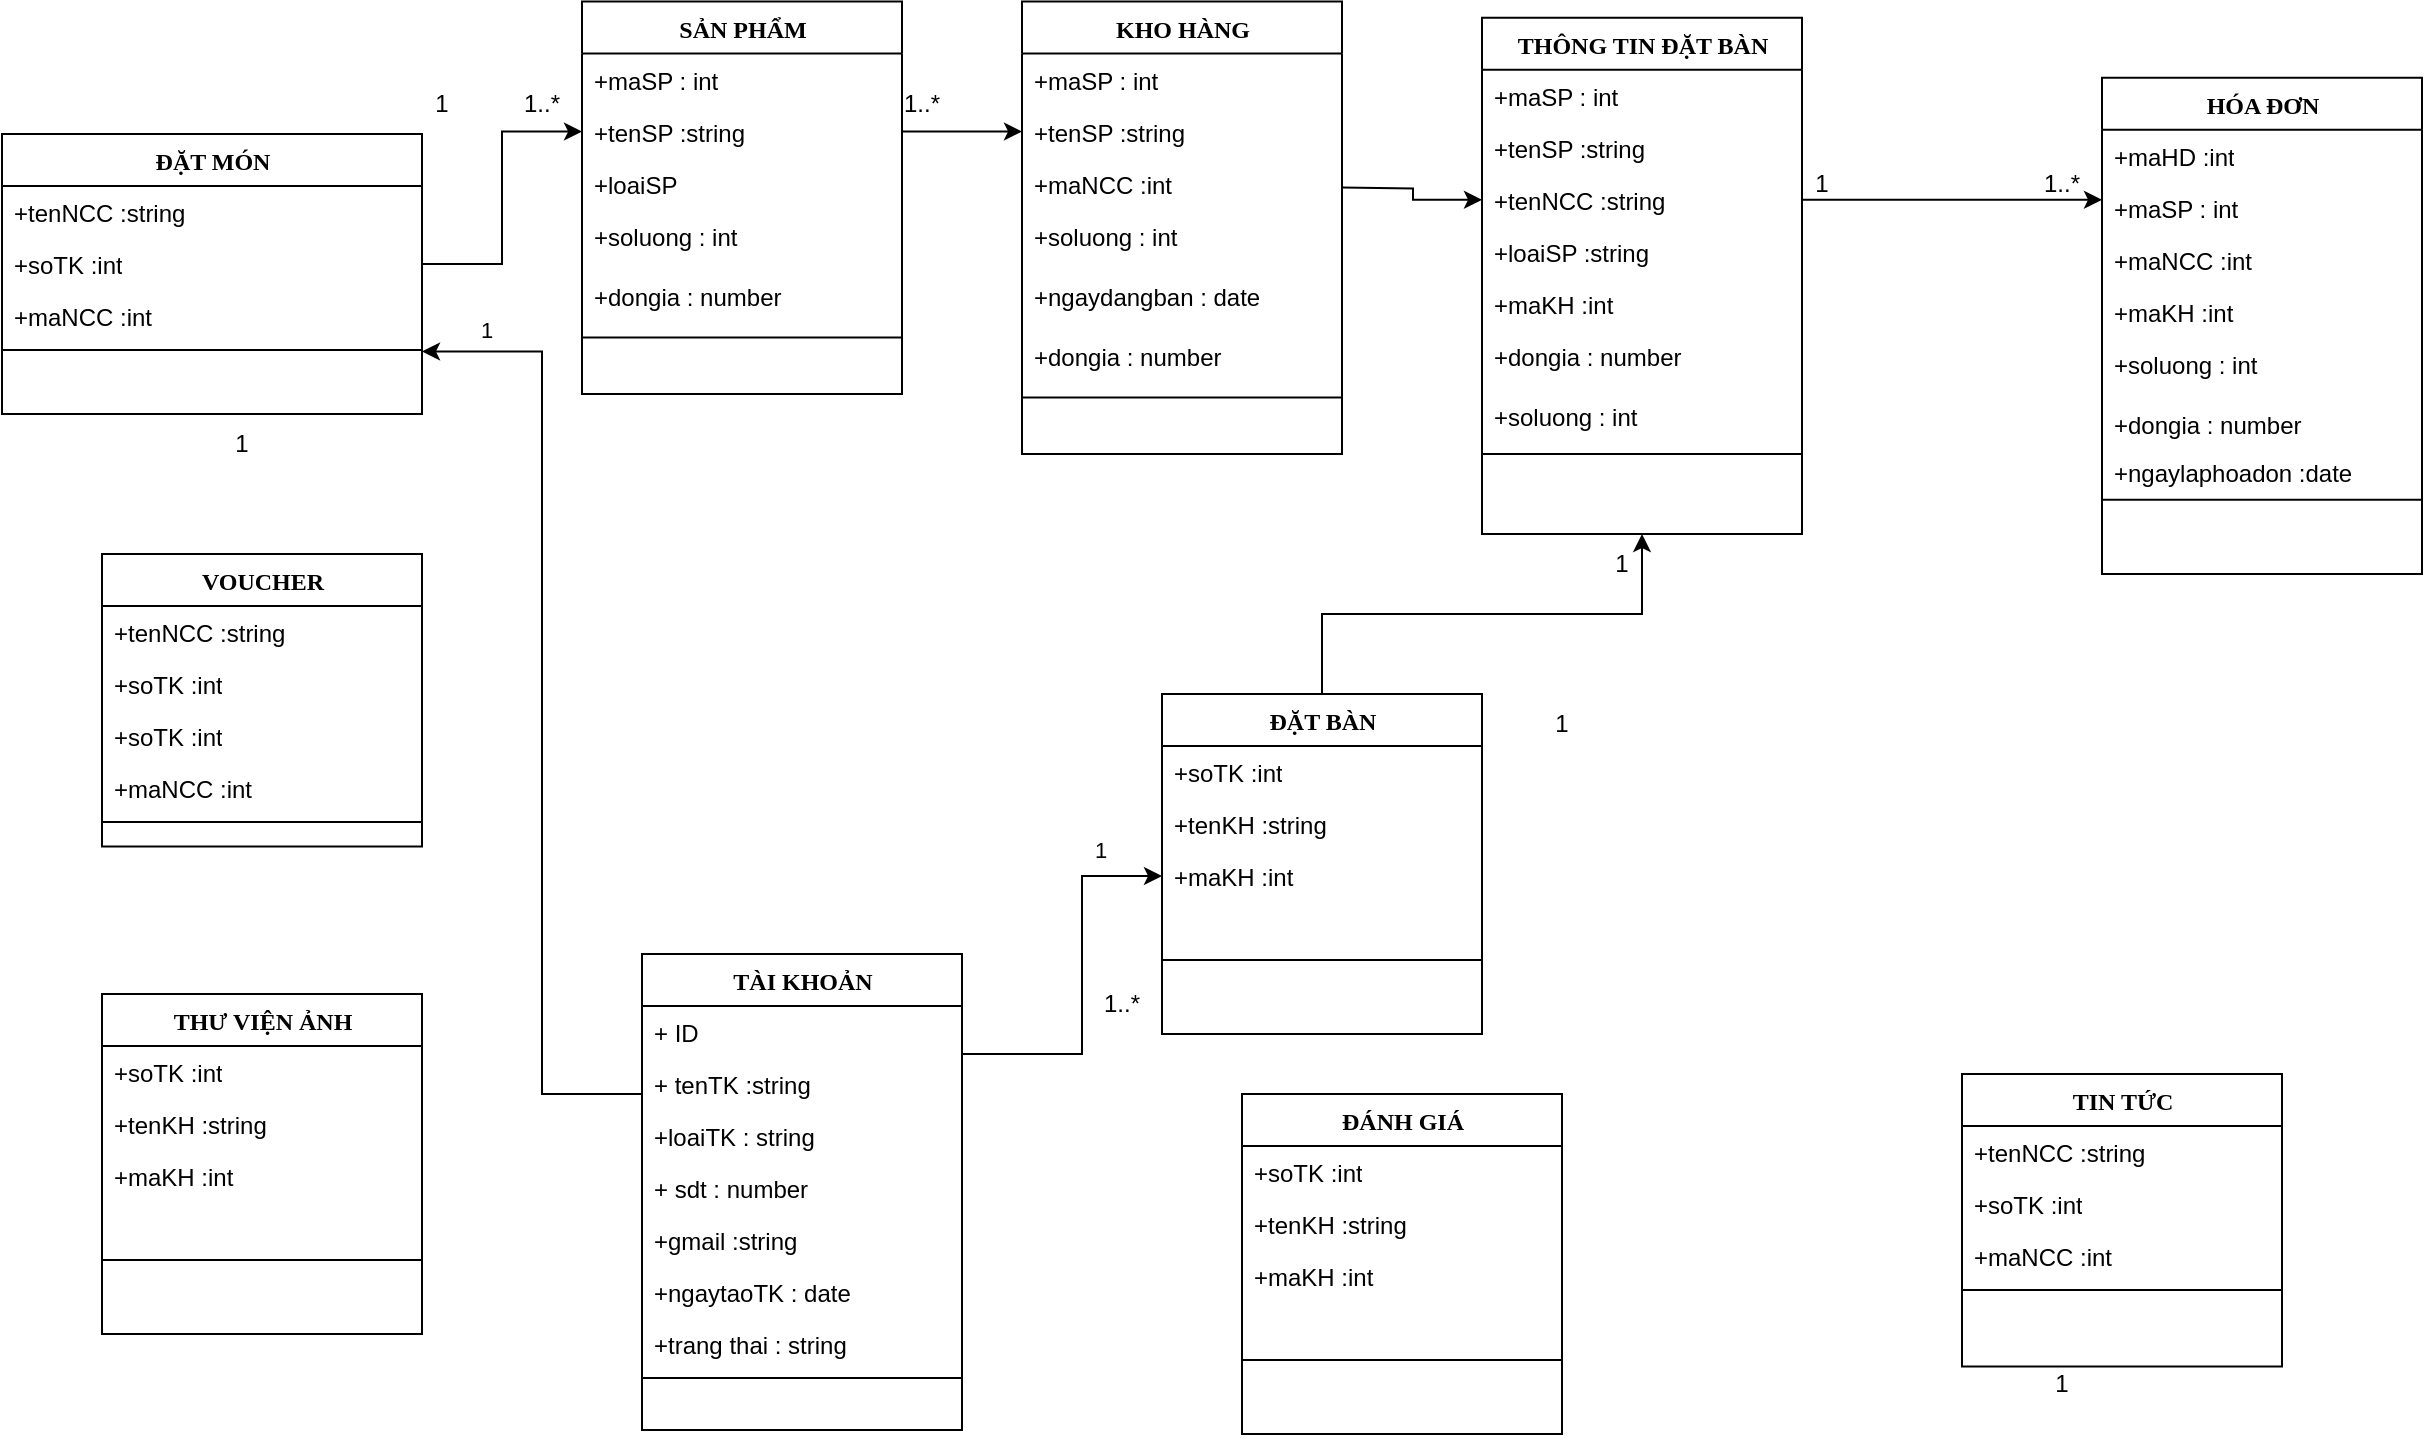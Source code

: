 <mxfile version="24.4.8" type="github" pages="4">
  <diagram name="classs" id="9f46799a-70d6-7492-0946-bef42562c5a5">
    <mxGraphModel dx="341" dy="430" grid="1" gridSize="10" guides="1" tooltips="1" connect="1" arrows="1" fold="1" page="1" pageScale="1" pageWidth="1654" pageHeight="1169" background="none" math="0" shadow="0">
      <root>
        <mxCell id="0" />
        <mxCell id="1" parent="0" />
        <mxCell id="78961159f06e98e8-17" value="THÔNG TIN ĐẶT BÀN" style="swimlane;html=1;fontStyle=1;align=center;verticalAlign=top;childLayout=stackLayout;horizontal=1;startSize=26;horizontalStack=0;resizeParent=1;resizeLast=0;collapsible=1;marginBottom=0;swimlaneFillColor=#ffffff;rounded=0;shadow=0;comic=0;labelBackgroundColor=none;strokeWidth=1;fillColor=none;fontFamily=Verdana;fontSize=12" parent="1" vertex="1">
          <mxGeometry x="850" y="31.88" width="160" height="258.12" as="geometry" />
        </mxCell>
        <mxCell id="78961159f06e98e8-21" value="+maSP : int" style="text;html=1;strokeColor=none;fillColor=none;align=left;verticalAlign=top;spacingLeft=4;spacingRight=4;whiteSpace=wrap;overflow=hidden;rotatable=0;points=[[0,0.5],[1,0.5]];portConstraint=eastwest;" parent="78961159f06e98e8-17" vertex="1">
          <mxGeometry y="26" width="160" height="26" as="geometry" />
        </mxCell>
        <mxCell id="78961159f06e98e8-23" value="+tenSP :string" style="text;html=1;strokeColor=none;fillColor=none;align=left;verticalAlign=top;spacingLeft=4;spacingRight=4;whiteSpace=wrap;overflow=hidden;rotatable=0;points=[[0,0.5],[1,0.5]];portConstraint=eastwest;" parent="78961159f06e98e8-17" vertex="1">
          <mxGeometry y="52" width="160" height="26" as="geometry" />
        </mxCell>
        <mxCell id="78961159f06e98e8-25" value="+tenNCC :string" style="text;html=1;strokeColor=none;fillColor=none;align=left;verticalAlign=top;spacingLeft=4;spacingRight=4;whiteSpace=wrap;overflow=hidden;rotatable=0;points=[[0,0.5],[1,0.5]];portConstraint=eastwest;" parent="78961159f06e98e8-17" vertex="1">
          <mxGeometry y="78" width="160" height="26" as="geometry" />
        </mxCell>
        <mxCell id="78961159f06e98e8-26" value="+loaiSP :string" style="text;html=1;strokeColor=none;fillColor=none;align=left;verticalAlign=top;spacingLeft=4;spacingRight=4;whiteSpace=wrap;overflow=hidden;rotatable=0;points=[[0,0.5],[1,0.5]];portConstraint=eastwest;" parent="78961159f06e98e8-17" vertex="1">
          <mxGeometry y="104" width="160" height="26" as="geometry" />
        </mxCell>
        <mxCell id="hu6O2WVp0tg_l51FmYnm-6" value="+maKH :int" style="text;html=1;strokeColor=none;fillColor=none;align=left;verticalAlign=top;spacingLeft=4;spacingRight=4;whiteSpace=wrap;overflow=hidden;rotatable=0;points=[[0,0.5],[1,0.5]];portConstraint=eastwest;" parent="78961159f06e98e8-17" vertex="1">
          <mxGeometry y="130" width="160" height="26" as="geometry" />
        </mxCell>
        <mxCell id="CHevLxWmDW71-d9Ft6-R-6" value="" style="endArrow=none;html=1;rounded=0;" parent="78961159f06e98e8-17" edge="1">
          <mxGeometry width="50" height="50" relative="1" as="geometry">
            <mxPoint y="218.12" as="sourcePoint" />
            <mxPoint x="160" y="218.12" as="targetPoint" />
          </mxGeometry>
        </mxCell>
        <mxCell id="hu6O2WVp0tg_l51FmYnm-9" value="+dongia : number" style="text;html=1;strokeColor=none;fillColor=none;align=left;verticalAlign=top;spacingLeft=4;spacingRight=4;whiteSpace=wrap;overflow=hidden;rotatable=0;points=[[0,0.5],[1,0.5]];portConstraint=eastwest;" parent="78961159f06e98e8-17" vertex="1">
          <mxGeometry y="156" width="160" height="30" as="geometry" />
        </mxCell>
        <mxCell id="hu6O2WVp0tg_l51FmYnm-10" value="+soluong : int" style="text;html=1;strokeColor=none;fillColor=none;align=left;verticalAlign=top;spacingLeft=4;spacingRight=4;whiteSpace=wrap;overflow=hidden;rotatable=0;points=[[0,0.5],[1,0.5]];portConstraint=eastwest;" parent="78961159f06e98e8-17" vertex="1">
          <mxGeometry y="186" width="160" height="30" as="geometry" />
        </mxCell>
        <mxCell id="78961159f06e98e8-30" value="HÓA ĐƠN" style="swimlane;html=1;fontStyle=1;align=center;verticalAlign=top;childLayout=stackLayout;horizontal=1;startSize=26;horizontalStack=0;resizeParent=1;resizeLast=0;collapsible=1;marginBottom=0;swimlaneFillColor=#ffffff;rounded=0;shadow=0;comic=0;labelBackgroundColor=none;strokeWidth=1;fillColor=none;fontFamily=Verdana;fontSize=12" parent="1" vertex="1">
          <mxGeometry x="1160" y="61.88" width="160" height="248.12" as="geometry" />
        </mxCell>
        <mxCell id="78961159f06e98e8-32" value="+maHD :int" style="text;html=1;strokeColor=none;fillColor=none;align=left;verticalAlign=top;spacingLeft=4;spacingRight=4;whiteSpace=wrap;overflow=hidden;rotatable=0;points=[[0,0.5],[1,0.5]];portConstraint=eastwest;" parent="78961159f06e98e8-30" vertex="1">
          <mxGeometry y="26" width="160" height="26" as="geometry" />
        </mxCell>
        <mxCell id="CHevLxWmDW71-d9Ft6-R-8" value="+maSP : int" style="text;html=1;strokeColor=none;fillColor=none;align=left;verticalAlign=top;spacingLeft=4;spacingRight=4;whiteSpace=wrap;overflow=hidden;rotatable=0;points=[[0,0.5],[1,0.5]];portConstraint=eastwest;" parent="78961159f06e98e8-30" vertex="1">
          <mxGeometry y="52" width="160" height="26" as="geometry" />
        </mxCell>
        <mxCell id="hu6O2WVp0tg_l51FmYnm-5" value="+maNCC :int" style="text;html=1;strokeColor=none;fillColor=none;align=left;verticalAlign=top;spacingLeft=4;spacingRight=4;whiteSpace=wrap;overflow=hidden;rotatable=0;points=[[0,0.5],[1,0.5]];portConstraint=eastwest;" parent="78961159f06e98e8-30" vertex="1">
          <mxGeometry y="78" width="160" height="26" as="geometry" />
        </mxCell>
        <mxCell id="CHevLxWmDW71-d9Ft6-R-97" value="+maKH :int" style="text;html=1;strokeColor=none;fillColor=none;align=left;verticalAlign=top;spacingLeft=4;spacingRight=4;whiteSpace=wrap;overflow=hidden;rotatable=0;points=[[0,0.5],[1,0.5]];portConstraint=eastwest;" parent="78961159f06e98e8-30" vertex="1">
          <mxGeometry y="104" width="160" height="26" as="geometry" />
        </mxCell>
        <mxCell id="CHevLxWmDW71-d9Ft6-R-9" value="+soluong : int" style="text;html=1;strokeColor=none;fillColor=none;align=left;verticalAlign=top;spacingLeft=4;spacingRight=4;whiteSpace=wrap;overflow=hidden;rotatable=0;points=[[0,0.5],[1,0.5]];portConstraint=eastwest;" parent="78961159f06e98e8-30" vertex="1">
          <mxGeometry y="130" width="160" height="30" as="geometry" />
        </mxCell>
        <mxCell id="CHevLxWmDW71-d9Ft6-R-11" value="+dongia : number" style="text;html=1;strokeColor=none;fillColor=none;align=left;verticalAlign=top;spacingLeft=4;spacingRight=4;whiteSpace=wrap;overflow=hidden;rotatable=0;points=[[0,0.5],[1,0.5]];portConstraint=eastwest;" parent="78961159f06e98e8-30" vertex="1">
          <mxGeometry y="160" width="160" height="24" as="geometry" />
        </mxCell>
        <mxCell id="hu6O2WVp0tg_l51FmYnm-7" value="+ngaylaphoadon :date" style="text;html=1;strokeColor=none;fillColor=none;align=left;verticalAlign=top;spacingLeft=4;spacingRight=4;whiteSpace=wrap;overflow=hidden;rotatable=0;points=[[0,0.5],[1,0.5]];portConstraint=eastwest;" parent="78961159f06e98e8-30" vertex="1">
          <mxGeometry y="184" width="160" height="24" as="geometry" />
        </mxCell>
        <mxCell id="78961159f06e98e8-38" value="" style="line;html=1;strokeWidth=1;fillColor=none;align=left;verticalAlign=middle;spacingTop=-1;spacingLeft=3;spacingRight=3;rotatable=0;labelPosition=right;points=[];portConstraint=eastwest;" parent="78961159f06e98e8-30" vertex="1">
          <mxGeometry y="208" width="160" height="6" as="geometry" />
        </mxCell>
        <mxCell id="78961159f06e98e8-43" value="KHO HÀNG" style="swimlane;html=1;fontStyle=1;align=center;verticalAlign=top;childLayout=stackLayout;horizontal=1;startSize=26;horizontalStack=0;resizeParent=1;resizeLast=0;collapsible=1;marginBottom=0;swimlaneFillColor=#ffffff;rounded=0;shadow=0;comic=0;labelBackgroundColor=none;strokeWidth=1;fillColor=none;fontFamily=Verdana;fontSize=12" parent="1" vertex="1">
          <mxGeometry x="620" y="23.75" width="160" height="226.25" as="geometry" />
        </mxCell>
        <mxCell id="CHevLxWmDW71-d9Ft6-R-13" value="+maSP : int" style="text;html=1;strokeColor=none;fillColor=none;align=left;verticalAlign=top;spacingLeft=4;spacingRight=4;whiteSpace=wrap;overflow=hidden;rotatable=0;points=[[0,0.5],[1,0.5]];portConstraint=eastwest;" parent="78961159f06e98e8-43" vertex="1">
          <mxGeometry y="26" width="160" height="26" as="geometry" />
        </mxCell>
        <mxCell id="CHevLxWmDW71-d9Ft6-R-14" value="+tenSP :string" style="text;html=1;strokeColor=none;fillColor=none;align=left;verticalAlign=top;spacingLeft=4;spacingRight=4;whiteSpace=wrap;overflow=hidden;rotatable=0;points=[[0,0.5],[1,0.5]];portConstraint=eastwest;" parent="78961159f06e98e8-43" vertex="1">
          <mxGeometry y="52" width="160" height="26" as="geometry" />
        </mxCell>
        <mxCell id="hu6O2WVp0tg_l51FmYnm-4" value="+maNCC :int" style="text;html=1;strokeColor=none;fillColor=none;align=left;verticalAlign=top;spacingLeft=4;spacingRight=4;whiteSpace=wrap;overflow=hidden;rotatable=0;points=[[0,0.5],[1,0.5]];portConstraint=eastwest;" parent="78961159f06e98e8-43" vertex="1">
          <mxGeometry y="78" width="160" height="26" as="geometry" />
        </mxCell>
        <mxCell id="CHevLxWmDW71-d9Ft6-R-17" value="+soluong : int" style="text;html=1;strokeColor=none;fillColor=none;align=left;verticalAlign=top;spacingLeft=4;spacingRight=4;whiteSpace=wrap;overflow=hidden;rotatable=0;points=[[0,0.5],[1,0.5]];portConstraint=eastwest;" parent="78961159f06e98e8-43" vertex="1">
          <mxGeometry y="104" width="160" height="30" as="geometry" />
        </mxCell>
        <mxCell id="CHevLxWmDW71-d9Ft6-R-82" value="+ngaydangban : date" style="text;html=1;strokeColor=none;fillColor=none;align=left;verticalAlign=top;spacingLeft=4;spacingRight=4;whiteSpace=wrap;overflow=hidden;rotatable=0;points=[[0,0.5],[1,0.5]];portConstraint=eastwest;" parent="78961159f06e98e8-43" vertex="1">
          <mxGeometry y="134" width="160" height="30" as="geometry" />
        </mxCell>
        <mxCell id="CHevLxWmDW71-d9Ft6-R-16" value="+dongia : number" style="text;html=1;strokeColor=none;fillColor=none;align=left;verticalAlign=top;spacingLeft=4;spacingRight=4;whiteSpace=wrap;overflow=hidden;rotatable=0;points=[[0,0.5],[1,0.5]];portConstraint=eastwest;" parent="78961159f06e98e8-43" vertex="1">
          <mxGeometry y="164" width="160" height="30" as="geometry" />
        </mxCell>
        <mxCell id="78961159f06e98e8-51" value="" style="line;html=1;strokeWidth=1;fillColor=none;align=left;verticalAlign=middle;spacingTop=-1;spacingLeft=3;spacingRight=3;rotatable=0;labelPosition=right;points=[];portConstraint=eastwest;" parent="78961159f06e98e8-43" vertex="1">
          <mxGeometry y="194" width="160" height="8" as="geometry" />
        </mxCell>
        <mxCell id="78961159f06e98e8-56" value="TÀI KHOẢN" style="swimlane;html=1;fontStyle=1;align=center;verticalAlign=top;childLayout=stackLayout;horizontal=1;startSize=26;horizontalStack=0;resizeParent=1;resizeLast=0;collapsible=1;marginBottom=0;swimlaneFillColor=#ffffff;rounded=0;shadow=0;comic=0;labelBackgroundColor=none;strokeWidth=1;fillColor=none;fontFamily=Verdana;fontSize=12" parent="1" vertex="1">
          <mxGeometry x="430" y="500" width="160" height="238" as="geometry" />
        </mxCell>
        <mxCell id="78961159f06e98e8-57" value="+ ID" style="text;html=1;strokeColor=none;fillColor=none;align=left;verticalAlign=top;spacingLeft=4;spacingRight=4;whiteSpace=wrap;overflow=hidden;rotatable=0;points=[[0,0.5],[1,0.5]];portConstraint=eastwest;" parent="78961159f06e98e8-56" vertex="1">
          <mxGeometry y="26" width="160" height="26" as="geometry" />
        </mxCell>
        <mxCell id="78961159f06e98e8-58" value="+ tenTK :string" style="text;html=1;strokeColor=none;fillColor=none;align=left;verticalAlign=top;spacingLeft=4;spacingRight=4;whiteSpace=wrap;overflow=hidden;rotatable=0;points=[[0,0.5],[1,0.5]];portConstraint=eastwest;" parent="78961159f06e98e8-56" vertex="1">
          <mxGeometry y="52" width="160" height="26" as="geometry" />
        </mxCell>
        <mxCell id="78961159f06e98e8-59" value="+loaiTK : string" style="text;html=1;strokeColor=none;fillColor=none;align=left;verticalAlign=top;spacingLeft=4;spacingRight=4;whiteSpace=wrap;overflow=hidden;rotatable=0;points=[[0,0.5],[1,0.5]];portConstraint=eastwest;" parent="78961159f06e98e8-56" vertex="1">
          <mxGeometry y="78" width="160" height="26" as="geometry" />
        </mxCell>
        <mxCell id="78961159f06e98e8-60" value="+ sdt : number" style="text;html=1;strokeColor=none;fillColor=none;align=left;verticalAlign=top;spacingLeft=4;spacingRight=4;whiteSpace=wrap;overflow=hidden;rotatable=0;points=[[0,0.5],[1,0.5]];portConstraint=eastwest;" parent="78961159f06e98e8-56" vertex="1">
          <mxGeometry y="104" width="160" height="26" as="geometry" />
        </mxCell>
        <mxCell id="78961159f06e98e8-61" value="+gmail :string&lt;br&gt;" style="text;html=1;strokeColor=none;fillColor=none;align=left;verticalAlign=top;spacingLeft=4;spacingRight=4;whiteSpace=wrap;overflow=hidden;rotatable=0;points=[[0,0.5],[1,0.5]];portConstraint=eastwest;" parent="78961159f06e98e8-56" vertex="1">
          <mxGeometry y="130" width="160" height="26" as="geometry" />
        </mxCell>
        <mxCell id="78961159f06e98e8-62" value="+ngaytaoTK : date" style="text;html=1;strokeColor=none;fillColor=none;align=left;verticalAlign=top;spacingLeft=4;spacingRight=4;whiteSpace=wrap;overflow=hidden;rotatable=0;points=[[0,0.5],[1,0.5]];portConstraint=eastwest;" parent="78961159f06e98e8-56" vertex="1">
          <mxGeometry y="156" width="160" height="26" as="geometry" />
        </mxCell>
        <mxCell id="78961159f06e98e8-63" value="+trang thai : string" style="text;html=1;strokeColor=none;fillColor=none;align=left;verticalAlign=top;spacingLeft=4;spacingRight=4;whiteSpace=wrap;overflow=hidden;rotatable=0;points=[[0,0.5],[1,0.5]];portConstraint=eastwest;" parent="78961159f06e98e8-56" vertex="1">
          <mxGeometry y="182" width="160" height="26" as="geometry" />
        </mxCell>
        <mxCell id="78961159f06e98e8-64" value="" style="line;html=1;strokeWidth=1;fillColor=none;align=left;verticalAlign=middle;spacingTop=-1;spacingLeft=3;spacingRight=3;rotatable=0;labelPosition=right;points=[];portConstraint=eastwest;" parent="78961159f06e98e8-56" vertex="1">
          <mxGeometry y="208" width="160" height="8" as="geometry" />
        </mxCell>
        <mxCell id="CHevLxWmDW71-d9Ft6-R-62" style="edgeStyle=orthogonalEdgeStyle;rounded=0;orthogonalLoop=1;jettySize=auto;html=1;exitX=0.5;exitY=0;exitDx=0;exitDy=0;entryX=0.5;entryY=1;entryDx=0;entryDy=0;" parent="1" source="78961159f06e98e8-69" target="78961159f06e98e8-17" edge="1">
          <mxGeometry relative="1" as="geometry" />
        </mxCell>
        <mxCell id="78961159f06e98e8-69" value="ĐẶT BÀN" style="swimlane;html=1;fontStyle=1;align=center;verticalAlign=top;childLayout=stackLayout;horizontal=1;startSize=26;horizontalStack=0;resizeParent=1;resizeLast=0;collapsible=1;marginBottom=0;swimlaneFillColor=#ffffff;rounded=0;shadow=0;comic=0;labelBackgroundColor=none;strokeWidth=1;fillColor=none;fontFamily=Verdana;fontSize=12" parent="1" vertex="1">
          <mxGeometry x="690" y="370" width="160" height="170" as="geometry" />
        </mxCell>
        <mxCell id="78961159f06e98e8-70" value="+soTK :int" style="text;html=1;strokeColor=none;fillColor=none;align=left;verticalAlign=top;spacingLeft=4;spacingRight=4;whiteSpace=wrap;overflow=hidden;rotatable=0;points=[[0,0.5],[1,0.5]];portConstraint=eastwest;" parent="78961159f06e98e8-69" vertex="1">
          <mxGeometry y="26" width="160" height="26" as="geometry" />
        </mxCell>
        <mxCell id="CHevLxWmDW71-d9Ft6-R-34" value="+tenKH :string" style="text;html=1;strokeColor=none;fillColor=none;align=left;verticalAlign=top;spacingLeft=4;spacingRight=4;whiteSpace=wrap;overflow=hidden;rotatable=0;points=[[0,0.5],[1,0.5]];portConstraint=eastwest;" parent="78961159f06e98e8-69" vertex="1">
          <mxGeometry y="52" width="160" height="26" as="geometry" />
        </mxCell>
        <mxCell id="CHevLxWmDW71-d9Ft6-R-38" value="+maKH :int" style="text;html=1;strokeColor=none;fillColor=none;align=left;verticalAlign=top;spacingLeft=4;spacingRight=4;whiteSpace=wrap;overflow=hidden;rotatable=0;points=[[0,0.5],[1,0.5]];portConstraint=eastwest;" parent="78961159f06e98e8-69" vertex="1">
          <mxGeometry y="78" width="160" height="26" as="geometry" />
        </mxCell>
        <mxCell id="78961159f06e98e8-77" value="" style="line;html=1;strokeWidth=1;fillColor=none;align=left;verticalAlign=middle;spacingTop=-1;spacingLeft=3;spacingRight=3;rotatable=0;labelPosition=right;points=[];portConstraint=eastwest;" parent="78961159f06e98e8-69" vertex="1">
          <mxGeometry y="104" width="160" height="58" as="geometry" />
        </mxCell>
        <mxCell id="78961159f06e98e8-95" value="ĐẶT MÓN" style="swimlane;html=1;fontStyle=1;align=center;verticalAlign=top;childLayout=stackLayout;horizontal=1;startSize=26;horizontalStack=0;resizeParent=1;resizeLast=0;collapsible=1;marginBottom=0;swimlaneFillColor=#ffffff;rounded=0;shadow=0;comic=0;labelBackgroundColor=none;strokeWidth=1;fillColor=none;fontFamily=Verdana;fontSize=12" parent="1" vertex="1">
          <mxGeometry x="110" y="90" width="210" height="140" as="geometry">
            <mxRectangle x="160" y="80" width="100" height="30" as="alternateBounds" />
          </mxGeometry>
        </mxCell>
        <mxCell id="78961159f06e98e8-96" value="+tenNCC :string" style="text;html=1;strokeColor=none;fillColor=none;align=left;verticalAlign=top;spacingLeft=4;spacingRight=4;whiteSpace=wrap;overflow=hidden;rotatable=0;points=[[0,0.5],[1,0.5]];portConstraint=eastwest;" parent="78961159f06e98e8-95" vertex="1">
          <mxGeometry y="26" width="210" height="26" as="geometry" />
        </mxCell>
        <mxCell id="78961159f06e98e8-97" value="+soTK :int" style="text;html=1;strokeColor=none;fillColor=none;align=left;verticalAlign=top;spacingLeft=4;spacingRight=4;whiteSpace=wrap;overflow=hidden;rotatable=0;points=[[0,0.5],[1,0.5]];portConstraint=eastwest;" parent="78961159f06e98e8-95" vertex="1">
          <mxGeometry y="52" width="210" height="26" as="geometry" />
        </mxCell>
        <mxCell id="CHevLxWmDW71-d9Ft6-R-30" value="+maNCC :int" style="text;html=1;strokeColor=none;fillColor=none;align=left;verticalAlign=top;spacingLeft=4;spacingRight=4;whiteSpace=wrap;overflow=hidden;rotatable=0;points=[[0,0.5],[1,0.5]];portConstraint=eastwest;" parent="78961159f06e98e8-95" vertex="1">
          <mxGeometry y="78" width="210" height="26" as="geometry" />
        </mxCell>
        <mxCell id="78961159f06e98e8-103" value="" style="line;html=1;strokeWidth=1;fillColor=none;align=left;verticalAlign=middle;spacingTop=-1;spacingLeft=3;spacingRight=3;rotatable=0;labelPosition=right;points=[];portConstraint=eastwest;" parent="78961159f06e98e8-95" vertex="1">
          <mxGeometry y="104" width="210" height="8" as="geometry" />
        </mxCell>
        <mxCell id="CHevLxWmDW71-d9Ft6-R-26" style="edgeStyle=orthogonalEdgeStyle;rounded=0;orthogonalLoop=1;jettySize=auto;html=1;exitX=1;exitY=0.5;exitDx=0;exitDy=0;entryX=0;entryY=0.5;entryDx=0;entryDy=0;" parent="1" target="78961159f06e98e8-25" edge="1">
          <mxGeometry relative="1" as="geometry">
            <mxPoint x="290" y="133" as="targetPoint" />
            <mxPoint x="780" y="116.75" as="sourcePoint" />
          </mxGeometry>
        </mxCell>
        <mxCell id="CHevLxWmDW71-d9Ft6-R-46" value="1" style="edgeStyle=orthogonalEdgeStyle;rounded=0;orthogonalLoop=1;jettySize=auto;html=1;entryX=1;entryY=0.5;entryDx=0;entryDy=0;exitX=0;exitY=0.5;exitDx=0;exitDy=0;" parent="1" source="78961159f06e98e8-61" edge="1">
          <mxGeometry x="0.884" y="-11" relative="1" as="geometry">
            <mxPoint x="320" y="198.75" as="targetPoint" />
            <Array as="points">
              <mxPoint x="430" y="570" />
              <mxPoint x="380" y="570" />
              <mxPoint x="380" y="199" />
            </Array>
            <mxPoint as="offset" />
          </mxGeometry>
        </mxCell>
        <mxCell id="CHevLxWmDW71-d9Ft6-R-59" value="" style="endArrow=classic;html=1;rounded=0;entryX=0;entryY=0.5;entryDx=0;entryDy=0;exitX=1;exitY=0.5;exitDx=0;exitDy=0;" parent="1" source="78961159f06e98e8-25" edge="1">
          <mxGeometry width="50" height="50" relative="1" as="geometry">
            <mxPoint x="310" y="620" as="sourcePoint" />
            <mxPoint x="1160.0" y="122.88" as="targetPoint" />
          </mxGeometry>
        </mxCell>
        <mxCell id="CHevLxWmDW71-d9Ft6-R-64" value="1" style="edgeStyle=orthogonalEdgeStyle;rounded=0;orthogonalLoop=1;jettySize=auto;html=1;exitX=1;exitY=0.5;exitDx=0;exitDy=0;entryX=0;entryY=0.5;entryDx=0;entryDy=0;" parent="1" source="78961159f06e98e8-61" target="CHevLxWmDW71-d9Ft6-R-38" edge="1">
          <mxGeometry x="0.778" y="13" relative="1" as="geometry">
            <mxPoint x="820" y="491.0" as="targetPoint" />
            <Array as="points">
              <mxPoint x="590" y="550" />
              <mxPoint x="650" y="550" />
              <mxPoint x="650" y="461" />
            </Array>
            <mxPoint as="offset" />
          </mxGeometry>
        </mxCell>
        <mxCell id="CHevLxWmDW71-d9Ft6-R-68" value="1..*" style="text;html=1;strokeColor=none;fillColor=none;align=center;verticalAlign=middle;whiteSpace=wrap;rounded=0;" parent="1" vertex="1">
          <mxGeometry x="640" y="510" width="60" height="30" as="geometry" />
        </mxCell>
        <mxCell id="CHevLxWmDW71-d9Ft6-R-69" value="1" style="text;html=1;strokeColor=none;fillColor=none;align=center;verticalAlign=middle;whiteSpace=wrap;rounded=0;" parent="1" vertex="1">
          <mxGeometry x="1110" y="700" width="60" height="30" as="geometry" />
        </mxCell>
        <mxCell id="CHevLxWmDW71-d9Ft6-R-72" value="1" style="text;html=1;strokeColor=none;fillColor=none;align=center;verticalAlign=middle;whiteSpace=wrap;rounded=0;" parent="1" vertex="1">
          <mxGeometry x="200" y="230" width="60" height="30" as="geometry" />
        </mxCell>
        <mxCell id="CHevLxWmDW71-d9Ft6-R-74" value="SẢN PHẨM" style="swimlane;html=1;fontStyle=1;align=center;verticalAlign=top;childLayout=stackLayout;horizontal=1;startSize=26;horizontalStack=0;resizeParent=1;resizeLast=0;collapsible=1;marginBottom=0;swimlaneFillColor=#ffffff;rounded=0;shadow=0;comic=0;labelBackgroundColor=none;strokeWidth=1;fillColor=none;fontFamily=Verdana;fontSize=12" parent="1" vertex="1">
          <mxGeometry x="400" y="23.75" width="160" height="196.25" as="geometry" />
        </mxCell>
        <mxCell id="CHevLxWmDW71-d9Ft6-R-75" value="+maSP : int" style="text;html=1;strokeColor=none;fillColor=none;align=left;verticalAlign=top;spacingLeft=4;spacingRight=4;whiteSpace=wrap;overflow=hidden;rotatable=0;points=[[0,0.5],[1,0.5]];portConstraint=eastwest;" parent="CHevLxWmDW71-d9Ft6-R-74" vertex="1">
          <mxGeometry y="26" width="160" height="26" as="geometry" />
        </mxCell>
        <mxCell id="CHevLxWmDW71-d9Ft6-R-76" value="+tenSP :string" style="text;html=1;strokeColor=none;fillColor=none;align=left;verticalAlign=top;spacingLeft=4;spacingRight=4;whiteSpace=wrap;overflow=hidden;rotatable=0;points=[[0,0.5],[1,0.5]];portConstraint=eastwest;" parent="CHevLxWmDW71-d9Ft6-R-74" vertex="1">
          <mxGeometry y="52" width="160" height="26" as="geometry" />
        </mxCell>
        <mxCell id="CHevLxWmDW71-d9Ft6-R-81" value="+loaiSP" style="text;html=1;strokeColor=none;fillColor=none;align=left;verticalAlign=top;spacingLeft=4;spacingRight=4;whiteSpace=wrap;overflow=hidden;rotatable=0;points=[[0,0.5],[1,0.5]];portConstraint=eastwest;" parent="CHevLxWmDW71-d9Ft6-R-74" vertex="1">
          <mxGeometry y="78" width="160" height="26" as="geometry" />
        </mxCell>
        <mxCell id="CHevLxWmDW71-d9Ft6-R-78" value="+soluong : int" style="text;html=1;strokeColor=none;fillColor=none;align=left;verticalAlign=top;spacingLeft=4;spacingRight=4;whiteSpace=wrap;overflow=hidden;rotatable=0;points=[[0,0.5],[1,0.5]];portConstraint=eastwest;" parent="CHevLxWmDW71-d9Ft6-R-74" vertex="1">
          <mxGeometry y="104" width="160" height="30" as="geometry" />
        </mxCell>
        <mxCell id="CHevLxWmDW71-d9Ft6-R-79" value="+dongia : number" style="text;html=1;strokeColor=none;fillColor=none;align=left;verticalAlign=top;spacingLeft=4;spacingRight=4;whiteSpace=wrap;overflow=hidden;rotatable=0;points=[[0,0.5],[1,0.5]];portConstraint=eastwest;" parent="CHevLxWmDW71-d9Ft6-R-74" vertex="1">
          <mxGeometry y="134" width="160" height="30" as="geometry" />
        </mxCell>
        <mxCell id="CHevLxWmDW71-d9Ft6-R-80" value="" style="line;html=1;strokeWidth=1;fillColor=none;align=left;verticalAlign=middle;spacingTop=-1;spacingLeft=3;spacingRight=3;rotatable=0;labelPosition=right;points=[];portConstraint=eastwest;" parent="CHevLxWmDW71-d9Ft6-R-74" vertex="1">
          <mxGeometry y="164" width="160" height="8" as="geometry" />
        </mxCell>
        <mxCell id="CHevLxWmDW71-d9Ft6-R-83" style="edgeStyle=orthogonalEdgeStyle;rounded=0;orthogonalLoop=1;jettySize=auto;html=1;exitX=1;exitY=0.5;exitDx=0;exitDy=0;" parent="1" source="78961159f06e98e8-97" target="CHevLxWmDW71-d9Ft6-R-76" edge="1">
          <mxGeometry relative="1" as="geometry" />
        </mxCell>
        <mxCell id="CHevLxWmDW71-d9Ft6-R-84" value="1" style="text;html=1;strokeColor=none;fillColor=none;align=center;verticalAlign=middle;whiteSpace=wrap;rounded=0;" parent="1" vertex="1">
          <mxGeometry x="300" y="60" width="60" height="30" as="geometry" />
        </mxCell>
        <mxCell id="CHevLxWmDW71-d9Ft6-R-85" value="1..*" style="text;html=1;strokeColor=none;fillColor=none;align=center;verticalAlign=middle;whiteSpace=wrap;rounded=0;" parent="1" vertex="1">
          <mxGeometry x="350" y="60" width="60" height="30" as="geometry" />
        </mxCell>
        <mxCell id="CHevLxWmDW71-d9Ft6-R-87" style="edgeStyle=orthogonalEdgeStyle;rounded=0;orthogonalLoop=1;jettySize=auto;html=1;exitX=1;exitY=0.5;exitDx=0;exitDy=0;" parent="1" source="CHevLxWmDW71-d9Ft6-R-76" target="CHevLxWmDW71-d9Ft6-R-14" edge="1">
          <mxGeometry relative="1" as="geometry" />
        </mxCell>
        <mxCell id="CHevLxWmDW71-d9Ft6-R-88" value="1..*" style="text;html=1;strokeColor=none;fillColor=none;align=center;verticalAlign=middle;whiteSpace=wrap;rounded=0;" parent="1" vertex="1">
          <mxGeometry x="540" y="60" width="60" height="30" as="geometry" />
        </mxCell>
        <mxCell id="CHevLxWmDW71-d9Ft6-R-91" value="1" style="text;html=1;strokeColor=none;fillColor=none;align=center;verticalAlign=middle;whiteSpace=wrap;rounded=0;" parent="1" vertex="1">
          <mxGeometry x="860" y="370" width="60" height="30" as="geometry" />
        </mxCell>
        <mxCell id="CHevLxWmDW71-d9Ft6-R-92" value="1" style="text;html=1;strokeColor=none;fillColor=none;align=center;verticalAlign=middle;whiteSpace=wrap;rounded=0;" parent="1" vertex="1">
          <mxGeometry x="890" y="290" width="60" height="30" as="geometry" />
        </mxCell>
        <mxCell id="CHevLxWmDW71-d9Ft6-R-93" value="1" style="text;html=1;strokeColor=none;fillColor=none;align=center;verticalAlign=middle;whiteSpace=wrap;rounded=0;" parent="1" vertex="1">
          <mxGeometry x="990" y="100" width="60" height="30" as="geometry" />
        </mxCell>
        <mxCell id="CHevLxWmDW71-d9Ft6-R-94" value="1..*" style="text;html=1;strokeColor=none;fillColor=none;align=center;verticalAlign=middle;whiteSpace=wrap;rounded=0;" parent="1" vertex="1">
          <mxGeometry x="1110" y="100" width="60" height="30" as="geometry" />
        </mxCell>
        <mxCell id="XNHA5ZMXJttgnHEcXFN6-1" value="VOUCHER" style="swimlane;html=1;fontStyle=1;align=center;verticalAlign=top;childLayout=stackLayout;horizontal=1;startSize=26;horizontalStack=0;resizeParent=1;resizeLast=0;collapsible=1;marginBottom=0;swimlaneFillColor=#ffffff;rounded=0;shadow=0;comic=0;labelBackgroundColor=none;strokeWidth=1;fillColor=none;fontFamily=Verdana;fontSize=12" parent="1" vertex="1">
          <mxGeometry x="160" y="300" width="160" height="146.25" as="geometry" />
        </mxCell>
        <mxCell id="XNHA5ZMXJttgnHEcXFN6-2" value="+tenNCC :string" style="text;html=1;strokeColor=none;fillColor=none;align=left;verticalAlign=top;spacingLeft=4;spacingRight=4;whiteSpace=wrap;overflow=hidden;rotatable=0;points=[[0,0.5],[1,0.5]];portConstraint=eastwest;" parent="XNHA5ZMXJttgnHEcXFN6-1" vertex="1">
          <mxGeometry y="26" width="160" height="26" as="geometry" />
        </mxCell>
        <mxCell id="lKWO3sW_JBy0ea7s1Le5-1" value="+soTK :int" style="text;html=1;strokeColor=none;fillColor=none;align=left;verticalAlign=top;spacingLeft=4;spacingRight=4;whiteSpace=wrap;overflow=hidden;rotatable=0;points=[[0,0.5],[1,0.5]];portConstraint=eastwest;" parent="XNHA5ZMXJttgnHEcXFN6-1" vertex="1">
          <mxGeometry y="52" width="160" height="26" as="geometry" />
        </mxCell>
        <mxCell id="XNHA5ZMXJttgnHEcXFN6-3" value="+soTK :int" style="text;html=1;strokeColor=none;fillColor=none;align=left;verticalAlign=top;spacingLeft=4;spacingRight=4;whiteSpace=wrap;overflow=hidden;rotatable=0;points=[[0,0.5],[1,0.5]];portConstraint=eastwest;" parent="XNHA5ZMXJttgnHEcXFN6-1" vertex="1">
          <mxGeometry y="78" width="160" height="26" as="geometry" />
        </mxCell>
        <mxCell id="XNHA5ZMXJttgnHEcXFN6-4" value="+maNCC :int" style="text;html=1;strokeColor=none;fillColor=none;align=left;verticalAlign=top;spacingLeft=4;spacingRight=4;whiteSpace=wrap;overflow=hidden;rotatable=0;points=[[0,0.5],[1,0.5]];portConstraint=eastwest;" parent="XNHA5ZMXJttgnHEcXFN6-1" vertex="1">
          <mxGeometry y="104" width="160" height="26" as="geometry" />
        </mxCell>
        <mxCell id="XNHA5ZMXJttgnHEcXFN6-5" value="" style="line;html=1;strokeWidth=1;fillColor=none;align=left;verticalAlign=middle;spacingTop=-1;spacingLeft=3;spacingRight=3;rotatable=0;labelPosition=right;points=[];portConstraint=eastwest;" parent="XNHA5ZMXJttgnHEcXFN6-1" vertex="1">
          <mxGeometry y="130" width="160" height="8" as="geometry" />
        </mxCell>
        <mxCell id="XNHA5ZMXJttgnHEcXFN6-6" value="TIN TỨC" style="swimlane;html=1;fontStyle=1;align=center;verticalAlign=top;childLayout=stackLayout;horizontal=1;startSize=26;horizontalStack=0;resizeParent=1;resizeLast=0;collapsible=1;marginBottom=0;swimlaneFillColor=#ffffff;rounded=0;shadow=0;comic=0;labelBackgroundColor=none;strokeWidth=1;fillColor=none;fontFamily=Verdana;fontSize=12" parent="1" vertex="1">
          <mxGeometry x="1090" y="560" width="160" height="146.25" as="geometry" />
        </mxCell>
        <mxCell id="XNHA5ZMXJttgnHEcXFN6-7" value="+tenNCC :string" style="text;html=1;strokeColor=none;fillColor=none;align=left;verticalAlign=top;spacingLeft=4;spacingRight=4;whiteSpace=wrap;overflow=hidden;rotatable=0;points=[[0,0.5],[1,0.5]];portConstraint=eastwest;" parent="XNHA5ZMXJttgnHEcXFN6-6" vertex="1">
          <mxGeometry y="26" width="160" height="26" as="geometry" />
        </mxCell>
        <mxCell id="XNHA5ZMXJttgnHEcXFN6-8" value="+soTK :int" style="text;html=1;strokeColor=none;fillColor=none;align=left;verticalAlign=top;spacingLeft=4;spacingRight=4;whiteSpace=wrap;overflow=hidden;rotatable=0;points=[[0,0.5],[1,0.5]];portConstraint=eastwest;" parent="XNHA5ZMXJttgnHEcXFN6-6" vertex="1">
          <mxGeometry y="52" width="160" height="26" as="geometry" />
        </mxCell>
        <mxCell id="XNHA5ZMXJttgnHEcXFN6-9" value="+maNCC :int" style="text;html=1;strokeColor=none;fillColor=none;align=left;verticalAlign=top;spacingLeft=4;spacingRight=4;whiteSpace=wrap;overflow=hidden;rotatable=0;points=[[0,0.5],[1,0.5]];portConstraint=eastwest;" parent="XNHA5ZMXJttgnHEcXFN6-6" vertex="1">
          <mxGeometry y="78" width="160" height="26" as="geometry" />
        </mxCell>
        <mxCell id="XNHA5ZMXJttgnHEcXFN6-10" value="" style="line;html=1;strokeWidth=1;fillColor=none;align=left;verticalAlign=middle;spacingTop=-1;spacingLeft=3;spacingRight=3;rotatable=0;labelPosition=right;points=[];portConstraint=eastwest;" parent="XNHA5ZMXJttgnHEcXFN6-6" vertex="1">
          <mxGeometry y="104" width="160" height="8" as="geometry" />
        </mxCell>
        <mxCell id="XNHA5ZMXJttgnHEcXFN6-16" value="ĐÁNH GIÁ" style="swimlane;html=1;fontStyle=1;align=center;verticalAlign=top;childLayout=stackLayout;horizontal=1;startSize=26;horizontalStack=0;resizeParent=1;resizeLast=0;collapsible=1;marginBottom=0;swimlaneFillColor=#ffffff;rounded=0;shadow=0;comic=0;labelBackgroundColor=none;strokeWidth=1;fillColor=none;fontFamily=Verdana;fontSize=12" parent="1" vertex="1">
          <mxGeometry x="730" y="570" width="160" height="170" as="geometry" />
        </mxCell>
        <mxCell id="XNHA5ZMXJttgnHEcXFN6-17" value="+soTK :int" style="text;html=1;strokeColor=none;fillColor=none;align=left;verticalAlign=top;spacingLeft=4;spacingRight=4;whiteSpace=wrap;overflow=hidden;rotatable=0;points=[[0,0.5],[1,0.5]];portConstraint=eastwest;" parent="XNHA5ZMXJttgnHEcXFN6-16" vertex="1">
          <mxGeometry y="26" width="160" height="26" as="geometry" />
        </mxCell>
        <mxCell id="XNHA5ZMXJttgnHEcXFN6-18" value="+tenKH :string" style="text;html=1;strokeColor=none;fillColor=none;align=left;verticalAlign=top;spacingLeft=4;spacingRight=4;whiteSpace=wrap;overflow=hidden;rotatable=0;points=[[0,0.5],[1,0.5]];portConstraint=eastwest;" parent="XNHA5ZMXJttgnHEcXFN6-16" vertex="1">
          <mxGeometry y="52" width="160" height="26" as="geometry" />
        </mxCell>
        <mxCell id="XNHA5ZMXJttgnHEcXFN6-19" value="+maKH :int" style="text;html=1;strokeColor=none;fillColor=none;align=left;verticalAlign=top;spacingLeft=4;spacingRight=4;whiteSpace=wrap;overflow=hidden;rotatable=0;points=[[0,0.5],[1,0.5]];portConstraint=eastwest;" parent="XNHA5ZMXJttgnHEcXFN6-16" vertex="1">
          <mxGeometry y="78" width="160" height="26" as="geometry" />
        </mxCell>
        <mxCell id="XNHA5ZMXJttgnHEcXFN6-20" value="" style="line;html=1;strokeWidth=1;fillColor=none;align=left;verticalAlign=middle;spacingTop=-1;spacingLeft=3;spacingRight=3;rotatable=0;labelPosition=right;points=[];portConstraint=eastwest;" parent="XNHA5ZMXJttgnHEcXFN6-16" vertex="1">
          <mxGeometry y="104" width="160" height="58" as="geometry" />
        </mxCell>
        <mxCell id="XNHA5ZMXJttgnHEcXFN6-26" value="THƯ VIỆN ẢNH" style="swimlane;html=1;fontStyle=1;align=center;verticalAlign=top;childLayout=stackLayout;horizontal=1;startSize=26;horizontalStack=0;resizeParent=1;resizeLast=0;collapsible=1;marginBottom=0;swimlaneFillColor=#ffffff;rounded=0;shadow=0;comic=0;labelBackgroundColor=none;strokeWidth=1;fillColor=none;fontFamily=Verdana;fontSize=12" parent="1" vertex="1">
          <mxGeometry x="160" y="520" width="160" height="170" as="geometry" />
        </mxCell>
        <mxCell id="XNHA5ZMXJttgnHEcXFN6-27" value="+soTK :int" style="text;html=1;strokeColor=none;fillColor=none;align=left;verticalAlign=top;spacingLeft=4;spacingRight=4;whiteSpace=wrap;overflow=hidden;rotatable=0;points=[[0,0.5],[1,0.5]];portConstraint=eastwest;" parent="XNHA5ZMXJttgnHEcXFN6-26" vertex="1">
          <mxGeometry y="26" width="160" height="26" as="geometry" />
        </mxCell>
        <mxCell id="XNHA5ZMXJttgnHEcXFN6-28" value="+tenKH :string" style="text;html=1;strokeColor=none;fillColor=none;align=left;verticalAlign=top;spacingLeft=4;spacingRight=4;whiteSpace=wrap;overflow=hidden;rotatable=0;points=[[0,0.5],[1,0.5]];portConstraint=eastwest;" parent="XNHA5ZMXJttgnHEcXFN6-26" vertex="1">
          <mxGeometry y="52" width="160" height="26" as="geometry" />
        </mxCell>
        <mxCell id="XNHA5ZMXJttgnHEcXFN6-29" value="+maKH :int" style="text;html=1;strokeColor=none;fillColor=none;align=left;verticalAlign=top;spacingLeft=4;spacingRight=4;whiteSpace=wrap;overflow=hidden;rotatable=0;points=[[0,0.5],[1,0.5]];portConstraint=eastwest;" parent="XNHA5ZMXJttgnHEcXFN6-26" vertex="1">
          <mxGeometry y="78" width="160" height="26" as="geometry" />
        </mxCell>
        <mxCell id="XNHA5ZMXJttgnHEcXFN6-30" value="" style="line;html=1;strokeWidth=1;fillColor=none;align=left;verticalAlign=middle;spacingTop=-1;spacingLeft=3;spacingRight=3;rotatable=0;labelPosition=right;points=[];portConstraint=eastwest;" parent="XNHA5ZMXJttgnHEcXFN6-26" vertex="1">
          <mxGeometry y="104" width="160" height="58" as="geometry" />
        </mxCell>
      </root>
    </mxGraphModel>
  </diagram>
  <diagram id="KV119sp-w93_890_KCWm" name="ERD">
    <mxGraphModel dx="1995" dy="430" grid="1" gridSize="10" guides="1" tooltips="1" connect="1" arrows="1" fold="1" page="1" pageScale="1" pageWidth="1654" pageHeight="1169" math="0" shadow="0">
      <root>
        <mxCell id="0" />
        <mxCell id="1" parent="0" />
        <mxCell id="emUdICby3W_DhB_0w3-M-1" value="TÀI KHOẢN" style="rounded=0;whiteSpace=wrap;html=1;" parent="1" vertex="1">
          <mxGeometry x="480" y="100" width="120" height="40" as="geometry" />
        </mxCell>
        <mxCell id="emUdICby3W_DhB_0w3-M-3" value="soTK" style="ellipse;whiteSpace=wrap;html=1;" parent="1" vertex="1">
          <mxGeometry x="310" y="30" width="80" height="40" as="geometry" />
        </mxCell>
        <mxCell id="emUdICby3W_DhB_0w3-M-4" value="ngaytaoTK" style="ellipse;whiteSpace=wrap;html=1;" parent="1" vertex="1">
          <mxGeometry x="530" y="20" width="80" height="40" as="geometry" />
        </mxCell>
        <mxCell id="emUdICby3W_DhB_0w3-M-5" value="sdt" style="ellipse;whiteSpace=wrap;html=1;" parent="1" vertex="1">
          <mxGeometry x="620" y="20" width="80" height="40" as="geometry" />
        </mxCell>
        <mxCell id="emUdICby3W_DhB_0w3-M-6" value="gmail" style="ellipse;whiteSpace=wrap;html=1;" parent="1" vertex="1">
          <mxGeometry x="720" y="20" width="80" height="40" as="geometry" />
        </mxCell>
        <mxCell id="emUdICby3W_DhB_0w3-M-7" value="loaiTK&lt;span style=&quot;color: rgba(0, 0, 0, 0); font-family: monospace; font-size: 0px; text-align: start;&quot;&gt;%3CmxGraphModel%3E%3Croot%3E%3CmxCell%20id%3D%220%22%2F%3E%3CmxCell%20id%3D%221%22%20parent%3D%220%22%2F%3E%3CmxCell%20id%3D%222%22%20value%3D%22soTK%22%20style%3D%22ellipse%3BwhiteSpace%3Dwrap%3Bhtml%3D1%3B%22%20vertex%3D%221%22%20parent%3D%221%22%3E%3CmxGeometry%20x%3D%22300%22%20y%3D%2220%22%20width%3D%2280%22%20height%3D%2240%22%20as%3D%22geometry%22%2F%3E%3C%2FmxCell%3E%3C%2Froot%3E%3C%2FmxGraphModel%3E&lt;/span&gt;" style="ellipse;whiteSpace=wrap;html=1;" parent="1" vertex="1">
          <mxGeometry x="300" y="100" width="80" height="40" as="geometry" />
        </mxCell>
        <mxCell id="emUdICby3W_DhB_0w3-M-8" value="tenTK" style="ellipse;whiteSpace=wrap;html=1;" parent="1" vertex="1">
          <mxGeometry x="420" y="20" width="80" height="40" as="geometry" />
        </mxCell>
        <mxCell id="emUdICby3W_DhB_0w3-M-9" value="trangthai" style="ellipse;whiteSpace=wrap;html=1;" parent="1" vertex="1">
          <mxGeometry x="710" y="100" width="80" height="40" as="geometry" />
        </mxCell>
        <mxCell id="emUdICby3W_DhB_0w3-M-10" value="" style="endArrow=none;html=1;rounded=0;entryX=1;entryY=0.5;entryDx=0;entryDy=0;exitX=0;exitY=0.5;exitDx=0;exitDy=0;" parent="1" source="emUdICby3W_DhB_0w3-M-1" target="emUdICby3W_DhB_0w3-M-7" edge="1">
          <mxGeometry width="50" height="50" relative="1" as="geometry">
            <mxPoint x="590" y="370" as="sourcePoint" />
            <mxPoint x="640" y="320" as="targetPoint" />
          </mxGeometry>
        </mxCell>
        <mxCell id="emUdICby3W_DhB_0w3-M-11" value="" style="endArrow=none;html=1;rounded=0;entryX=0.5;entryY=0;entryDx=0;entryDy=0;exitX=0;exitY=1;exitDx=0;exitDy=0;" parent="1" source="emUdICby3W_DhB_0w3-M-4" target="emUdICby3W_DhB_0w3-M-1" edge="1">
          <mxGeometry width="50" height="50" relative="1" as="geometry">
            <mxPoint x="600" y="80" as="sourcePoint" />
            <mxPoint x="500" y="80" as="targetPoint" />
          </mxGeometry>
        </mxCell>
        <mxCell id="emUdICby3W_DhB_0w3-M-12" value="" style="endArrow=none;html=1;rounded=0;entryX=1;entryY=0;entryDx=0;entryDy=0;" parent="1" source="emUdICby3W_DhB_0w3-M-6" target="emUdICby3W_DhB_0w3-M-1" edge="1">
          <mxGeometry width="50" height="50" relative="1" as="geometry">
            <mxPoint x="500" y="140" as="sourcePoint" />
            <mxPoint x="400" y="140" as="targetPoint" />
          </mxGeometry>
        </mxCell>
        <mxCell id="emUdICby3W_DhB_0w3-M-13" value="" style="endArrow=none;html=1;rounded=0;entryX=1;entryY=0.5;entryDx=0;entryDy=0;exitX=0;exitY=0.5;exitDx=0;exitDy=0;" parent="1" source="emUdICby3W_DhB_0w3-M-9" target="emUdICby3W_DhB_0w3-M-1" edge="1">
          <mxGeometry width="50" height="50" relative="1" as="geometry">
            <mxPoint x="510" y="150" as="sourcePoint" />
            <mxPoint x="410" y="150" as="targetPoint" />
          </mxGeometry>
        </mxCell>
        <mxCell id="emUdICby3W_DhB_0w3-M-14" value="" style="endArrow=none;html=1;rounded=0;entryX=0.5;entryY=1;entryDx=0;entryDy=0;" parent="1" target="emUdICby3W_DhB_0w3-M-1" edge="1">
          <mxGeometry width="50" height="50" relative="1" as="geometry">
            <mxPoint x="540" y="190" as="sourcePoint" />
            <mxPoint x="940" y="160" as="targetPoint" />
          </mxGeometry>
        </mxCell>
        <mxCell id="emUdICby3W_DhB_0w3-M-15" value="" style="endArrow=none;html=1;rounded=0;entryX=1;entryY=0.5;entryDx=0;entryDy=0;exitX=0;exitY=0.5;exitDx=0;exitDy=0;" parent="1" source="emUdICby3W_DhB_0w3-M-29" edge="1">
          <mxGeometry width="50" height="50" relative="1" as="geometry">
            <mxPoint x="860" y="220" as="sourcePoint" />
            <mxPoint x="580" y="219.5" as="targetPoint" />
          </mxGeometry>
        </mxCell>
        <mxCell id="emUdICby3W_DhB_0w3-M-16" value="" style="endArrow=none;html=1;rounded=0;entryX=1;entryY=0.5;entryDx=0;entryDy=0;exitX=0;exitY=0.5;exitDx=0;exitDy=0;" parent="1" target="emUdICby3W_DhB_0w3-M-28" edge="1">
          <mxGeometry width="50" height="50" relative="1" as="geometry">
            <mxPoint x="500" y="219.5" as="sourcePoint" />
            <mxPoint x="400" y="219.5" as="targetPoint" />
          </mxGeometry>
        </mxCell>
        <mxCell id="emUdICby3W_DhB_0w3-M-17" value="" style="endArrow=none;html=1;rounded=0;entryX=0.5;entryY=1;entryDx=0;entryDy=0;exitX=0.5;exitY=0;exitDx=0;exitDy=0;" parent="1" source="emUdICby3W_DhB_0w3-M-37" target="emUdICby3W_DhB_0w3-M-34" edge="1">
          <mxGeometry width="50" height="50" relative="1" as="geometry">
            <mxPoint x="670" y="200" as="sourcePoint" />
            <mxPoint x="570" y="200" as="targetPoint" />
          </mxGeometry>
        </mxCell>
        <mxCell id="emUdICby3W_DhB_0w3-M-18" value="" style="endArrow=none;html=1;rounded=0;entryX=1;entryY=1;entryDx=0;entryDy=0;exitX=0;exitY=0.5;exitDx=0;exitDy=0;" parent="1" source="emUdICby3W_DhB_0w3-M-36" target="emUdICby3W_DhB_0w3-M-39" edge="1">
          <mxGeometry width="50" height="50" relative="1" as="geometry">
            <mxPoint x="930" y="94.5" as="sourcePoint" />
            <mxPoint x="830" y="94.5" as="targetPoint" />
          </mxGeometry>
        </mxCell>
        <mxCell id="emUdICby3W_DhB_0w3-M-19" value="" style="endArrow=none;html=1;rounded=0;entryX=0.5;entryY=1;entryDx=0;entryDy=0;" parent="1" source="emUdICby3W_DhB_0w3-M-36" target="emUdICby3W_DhB_0w3-M-33" edge="1">
          <mxGeometry width="50" height="50" relative="1" as="geometry">
            <mxPoint x="940" y="104.5" as="sourcePoint" />
            <mxPoint x="840" y="104.5" as="targetPoint" />
          </mxGeometry>
        </mxCell>
        <mxCell id="emUdICby3W_DhB_0w3-M-20" value="" style="endArrow=none;html=1;rounded=0;entryX=0.5;entryY=0;entryDx=0;entryDy=0;exitX=0.5;exitY=1;exitDx=0;exitDy=0;" parent="1" source="emUdICby3W_DhB_0w3-M-29" target="emUdICby3W_DhB_0w3-M-33" edge="1">
          <mxGeometry width="50" height="50" relative="1" as="geometry">
            <mxPoint x="950" y="114.5" as="sourcePoint" />
            <mxPoint x="850" y="114.5" as="targetPoint" />
          </mxGeometry>
        </mxCell>
        <mxCell id="emUdICby3W_DhB_0w3-M-21" value="" style="endArrow=none;html=1;rounded=0;entryX=1;entryY=0.5;entryDx=0;entryDy=0;exitX=0;exitY=0.5;exitDx=0;exitDy=0;" parent="1" edge="1">
          <mxGeometry width="50" height="50" relative="1" as="geometry">
            <mxPoint x="480" y="120" as="sourcePoint" />
            <mxPoint x="380" y="120" as="targetPoint" />
          </mxGeometry>
        </mxCell>
        <mxCell id="emUdICby3W_DhB_0w3-M-22" value="" style="endArrow=none;html=1;rounded=0;entryX=0.5;entryY=1;entryDx=0;entryDy=0;exitX=0;exitY=0;exitDx=0;exitDy=0;" parent="1" source="emUdICby3W_DhB_0w3-M-1" target="emUdICby3W_DhB_0w3-M-8" edge="1">
          <mxGeometry width="50" height="50" relative="1" as="geometry">
            <mxPoint x="530" y="70" as="sourcePoint" />
            <mxPoint x="430" y="70" as="targetPoint" />
          </mxGeometry>
        </mxCell>
        <mxCell id="emUdICby3W_DhB_0w3-M-23" value="" style="endArrow=none;html=1;rounded=0;entryX=0;entryY=1;entryDx=0;entryDy=0;" parent="1" target="emUdICby3W_DhB_0w3-M-5" edge="1">
          <mxGeometry width="50" height="50" relative="1" as="geometry">
            <mxPoint x="560" y="100" as="sourcePoint" />
            <mxPoint x="400" y="140" as="targetPoint" />
          </mxGeometry>
        </mxCell>
        <mxCell id="emUdICby3W_DhB_0w3-M-24" value="" style="endArrow=none;html=1;rounded=0;entryX=1;entryY=0.5;entryDx=0;entryDy=0;exitX=0;exitY=0.5;exitDx=0;exitDy=0;" parent="1" edge="1">
          <mxGeometry width="50" height="50" relative="1" as="geometry">
            <mxPoint x="480" y="120" as="sourcePoint" />
            <mxPoint x="380" y="120" as="targetPoint" />
          </mxGeometry>
        </mxCell>
        <mxCell id="emUdICby3W_DhB_0w3-M-25" value="" style="endArrow=none;html=1;rounded=0;entryX=1;entryY=1;entryDx=0;entryDy=0;exitX=0;exitY=0.5;exitDx=0;exitDy=0;" parent="1" source="emUdICby3W_DhB_0w3-M-1" target="emUdICby3W_DhB_0w3-M-3" edge="1">
          <mxGeometry width="50" height="50" relative="1" as="geometry">
            <mxPoint x="490" y="130" as="sourcePoint" />
            <mxPoint x="390" y="130" as="targetPoint" />
          </mxGeometry>
        </mxCell>
        <mxCell id="emUdICby3W_DhB_0w3-M-26" value="quản lí" style="rhombus;whiteSpace=wrap;html=1;" parent="1" vertex="1">
          <mxGeometry x="500" y="190" width="80" height="60" as="geometry" />
        </mxCell>
        <mxCell id="emUdICby3W_DhB_0w3-M-27" value="HÓA ĐƠN" style="rounded=0;whiteSpace=wrap;html=1;" parent="1" vertex="1">
          <mxGeometry x="480" y="595" width="120" height="40" as="geometry" />
        </mxCell>
        <mxCell id="emUdICby3W_DhB_0w3-M-28" value="KHÁCH HÀNG" style="rounded=0;whiteSpace=wrap;html=1;" parent="1" vertex="1">
          <mxGeometry x="120" y="200" width="120" height="40" as="geometry" />
        </mxCell>
        <mxCell id="emUdICby3W_DhB_0w3-M-29" value="NHÀ CUNG CẤP" style="rounded=0;whiteSpace=wrap;html=1;" parent="1" vertex="1">
          <mxGeometry x="880" y="200" width="120" height="40" as="geometry" />
        </mxCell>
        <mxCell id="emUdICby3W_DhB_0w3-M-30" value="xác nhận&amp;nbsp;" style="rhombus;whiteSpace=wrap;html=1;" parent="1" vertex="1">
          <mxGeometry x="360" y="430" width="80" height="60" as="geometry" />
        </mxCell>
        <mxCell id="emUdICby3W_DhB_0w3-M-32" value="xuất ra&amp;nbsp;" style="rhombus;whiteSpace=wrap;html=1;" parent="1" vertex="1">
          <mxGeometry x="140" y="585" width="80" height="60" as="geometry" />
        </mxCell>
        <mxCell id="emUdICby3W_DhB_0w3-M-33" value="đăng bán" style="rhombus;whiteSpace=wrap;html=1;" parent="1" vertex="1">
          <mxGeometry x="900" y="310" width="80" height="60" as="geometry" />
        </mxCell>
        <mxCell id="emUdICby3W_DhB_0w3-M-34" value="thêm vào giỏ" style="rhombus;whiteSpace=wrap;html=1;" parent="1" vertex="1">
          <mxGeometry x="130" y="310" width="100" height="60" as="geometry" />
        </mxCell>
        <mxCell id="emUdICby3W_DhB_0w3-M-36" value="SẢN PHẨM" style="rounded=0;whiteSpace=wrap;html=1;" parent="1" vertex="1">
          <mxGeometry x="880" y="440" width="120" height="40" as="geometry" />
        </mxCell>
        <mxCell id="emUdICby3W_DhB_0w3-M-37" value="GIỎ HÀNG" style="rounded=0;whiteSpace=wrap;html=1;" parent="1" vertex="1">
          <mxGeometry x="120" y="440" width="120" height="40" as="geometry" />
        </mxCell>
        <mxCell id="emUdICby3W_DhB_0w3-M-38" value="KHO HÀNG" style="rounded=0;whiteSpace=wrap;html=1;" parent="1" vertex="1">
          <mxGeometry x="490" y="360" width="120" height="40" as="geometry" />
        </mxCell>
        <mxCell id="emUdICby3W_DhB_0w3-M-39" value="chuyển đến" style="rhombus;whiteSpace=wrap;html=1;" parent="1" vertex="1">
          <mxGeometry x="690" y="390" width="80" height="60" as="geometry" />
        </mxCell>
        <mxCell id="emUdICby3W_DhB_0w3-M-40" value="" style="endArrow=none;html=1;rounded=0;entryX=0.5;entryY=1;entryDx=0;entryDy=0;exitX=0.5;exitY=0;exitDx=0;exitDy=0;" parent="1" source="emUdICby3W_DhB_0w3-M-34" target="emUdICby3W_DhB_0w3-M-28" edge="1">
          <mxGeometry width="50" height="50" relative="1" as="geometry">
            <mxPoint x="930" y="94.5" as="sourcePoint" />
            <mxPoint x="830" y="94.5" as="targetPoint" />
          </mxGeometry>
        </mxCell>
        <mxCell id="emUdICby3W_DhB_0w3-M-41" value="" style="endArrow=none;html=1;rounded=0;entryX=1;entryY=0.5;entryDx=0;entryDy=0;exitX=0;exitY=0.5;exitDx=0;exitDy=0;" parent="1" source="emUdICby3W_DhB_0w3-M-27" target="emUdICby3W_DhB_0w3-M-32" edge="1">
          <mxGeometry width="50" height="50" relative="1" as="geometry">
            <mxPoint x="940" y="104.5" as="sourcePoint" />
            <mxPoint x="840" y="104.5" as="targetPoint" />
          </mxGeometry>
        </mxCell>
        <mxCell id="emUdICby3W_DhB_0w3-M-42" value="" style="endArrow=none;html=1;rounded=0;entryX=0.5;entryY=0;entryDx=0;entryDy=0;exitX=0.5;exitY=1;exitDx=0;exitDy=0;" parent="1" source="emUdICby3W_DhB_0w3-M-37" target="emUdICby3W_DhB_0w3-M-32" edge="1">
          <mxGeometry width="50" height="50" relative="1" as="geometry">
            <mxPoint x="950" y="114.5" as="sourcePoint" />
            <mxPoint x="850" y="114.5" as="targetPoint" />
          </mxGeometry>
        </mxCell>
        <mxCell id="emUdICby3W_DhB_0w3-M-43" value="" style="endArrow=none;html=1;rounded=0;entryX=1;entryY=0.5;entryDx=0;entryDy=0;" parent="1" source="emUdICby3W_DhB_0w3-M-30" target="emUdICby3W_DhB_0w3-M-37" edge="1">
          <mxGeometry width="50" height="50" relative="1" as="geometry">
            <mxPoint x="960" y="124.5" as="sourcePoint" />
            <mxPoint x="860" y="124.5" as="targetPoint" />
          </mxGeometry>
        </mxCell>
        <mxCell id="emUdICby3W_DhB_0w3-M-44" value="" style="endArrow=none;html=1;rounded=0;entryX=1;entryY=0;entryDx=0;entryDy=0;exitX=0;exitY=0.5;exitDx=0;exitDy=0;" parent="1" source="emUdICby3W_DhB_0w3-M-38" target="emUdICby3W_DhB_0w3-M-30" edge="1">
          <mxGeometry width="50" height="50" relative="1" as="geometry">
            <mxPoint x="970" y="134.5" as="sourcePoint" />
            <mxPoint x="870" y="134.5" as="targetPoint" />
          </mxGeometry>
        </mxCell>
        <mxCell id="emUdICby3W_DhB_0w3-M-45" value="" style="endArrow=none;html=1;rounded=0;entryX=1;entryY=0.5;entryDx=0;entryDy=0;exitX=0;exitY=0;exitDx=0;exitDy=0;" parent="1" source="emUdICby3W_DhB_0w3-M-39" target="emUdICby3W_DhB_0w3-M-38" edge="1">
          <mxGeometry width="50" height="50" relative="1" as="geometry">
            <mxPoint x="930" y="160" as="sourcePoint" />
            <mxPoint x="830" y="160" as="targetPoint" />
          </mxGeometry>
        </mxCell>
        <mxCell id="jalgg9lfuGoBUepKKC06-1" value="tenKH" style="ellipse;whiteSpace=wrap;html=1;" parent="1" vertex="1">
          <mxGeometry x="-50" y="140" width="80" height="40" as="geometry" />
        </mxCell>
        <mxCell id="yBvr3lul_LBxwx__8F95-1" value="soTK" style="ellipse;whiteSpace=wrap;html=1;" parent="1" vertex="1">
          <mxGeometry x="60" y="80" width="80" height="40" as="geometry" />
        </mxCell>
        <mxCell id="p6pugXa1L7PhQCjuKXCw-1" value="" style="edgeStyle=orthogonalEdgeStyle;rounded=0;orthogonalLoop=1;jettySize=auto;html=1;" parent="1" source="yBvr3lul_LBxwx__8F95-5" target="jalgg9lfuGoBUepKKC06-1" edge="1">
          <mxGeometry relative="1" as="geometry" />
        </mxCell>
        <mxCell id="yBvr3lul_LBxwx__8F95-5" value="maKH" style="ellipse;whiteSpace=wrap;html=1;" parent="1" vertex="1">
          <mxGeometry x="-40" y="80" width="80" height="40" as="geometry" />
        </mxCell>
        <mxCell id="yBvr3lul_LBxwx__8F95-8" value="" style="endArrow=none;html=1;rounded=0;entryX=0.5;entryY=1;entryDx=0;entryDy=0;exitX=0;exitY=0;exitDx=0;exitDy=0;" parent="1" source="emUdICby3W_DhB_0w3-M-28" target="yBvr3lul_LBxwx__8F95-5" edge="1">
          <mxGeometry width="50" height="50" relative="1" as="geometry">
            <mxPoint x="500" y="140" as="sourcePoint" />
            <mxPoint x="400" y="140" as="targetPoint" />
          </mxGeometry>
        </mxCell>
        <mxCell id="yBvr3lul_LBxwx__8F95-9" value="" style="endArrow=none;html=1;rounded=0;entryX=0.5;entryY=1;entryDx=0;entryDy=0;exitX=0.5;exitY=0;exitDx=0;exitDy=0;" parent="1" source="emUdICby3W_DhB_0w3-M-28" target="yBvr3lul_LBxwx__8F95-1" edge="1">
          <mxGeometry width="50" height="50" relative="1" as="geometry">
            <mxPoint x="510" y="150" as="sourcePoint" />
            <mxPoint x="410" y="150" as="targetPoint" />
          </mxGeometry>
        </mxCell>
        <mxCell id="yBvr3lul_LBxwx__8F95-10" value="" style="endArrow=none;html=1;rounded=0;entryX=1;entryY=1;entryDx=0;entryDy=0;exitX=0;exitY=0;exitDx=0;exitDy=0;" parent="1" source="emUdICby3W_DhB_0w3-M-28" target="jalgg9lfuGoBUepKKC06-1" edge="1">
          <mxGeometry width="50" height="50" relative="1" as="geometry">
            <mxPoint x="520" y="160" as="sourcePoint" />
            <mxPoint x="420" y="160" as="targetPoint" />
          </mxGeometry>
        </mxCell>
        <mxCell id="yBvr3lul_LBxwx__8F95-12" value="" style="endArrow=none;html=1;rounded=0;exitX=0;exitY=0.5;exitDx=0;exitDy=0;entryX=1;entryY=0.25;entryDx=0;entryDy=0;" parent="1" source="s9AZpEii2SyiG3cISdyE-5" target="emUdICby3W_DhB_0w3-M-36" edge="1">
          <mxGeometry width="50" height="50" relative="1" as="geometry">
            <mxPoint x="827" y="535" as="sourcePoint" />
            <mxPoint x="727" y="555" as="targetPoint" />
          </mxGeometry>
        </mxCell>
        <mxCell id="yBvr3lul_LBxwx__8F95-14" value="" style="endArrow=none;html=1;rounded=0;exitX=0;exitY=0.25;exitDx=0;exitDy=0;entryX=1;entryY=0.5;entryDx=0;entryDy=0;" parent="1" source="emUdICby3W_DhB_0w3-M-37" target="j0_fl0O7FR1MhlkYmUn--4" edge="1">
          <mxGeometry width="50" height="50" relative="1" as="geometry">
            <mxPoint x="-50" y="160" as="sourcePoint" />
            <mxPoint x="-150" y="180" as="targetPoint" />
          </mxGeometry>
        </mxCell>
        <mxCell id="yBvr3lul_LBxwx__8F95-15" value="" style="endArrow=none;html=1;rounded=0;exitX=0;exitY=0.25;exitDx=0;exitDy=0;entryX=1;entryY=0.5;entryDx=0;entryDy=0;" parent="1" source="emUdICby3W_DhB_0w3-M-37" target="j0_fl0O7FR1MhlkYmUn--6" edge="1">
          <mxGeometry width="50" height="50" relative="1" as="geometry">
            <mxPoint x="-40" y="170" as="sourcePoint" />
            <mxPoint x="-140" y="190" as="targetPoint" />
          </mxGeometry>
        </mxCell>
        <mxCell id="yBvr3lul_LBxwx__8F95-16" value="" style="endArrow=none;html=1;rounded=0;exitX=0;exitY=0;exitDx=0;exitDy=0;entryX=1;entryY=0.5;entryDx=0;entryDy=0;" parent="1" source="emUdICby3W_DhB_0w3-M-37" target="j0_fl0O7FR1MhlkYmUn--1" edge="1">
          <mxGeometry width="50" height="50" relative="1" as="geometry">
            <mxPoint x="10" y="230" as="sourcePoint" />
            <mxPoint x="-90" y="250" as="targetPoint" />
          </mxGeometry>
        </mxCell>
        <mxCell id="6uMAL2oX7niLd3bNByjn-1" value="tenNCC" style="ellipse;whiteSpace=wrap;html=1;" parent="1" vertex="1">
          <mxGeometry x="1070" y="130" width="80" height="40" as="geometry" />
        </mxCell>
        <mxCell id="g-gysULzRAspm7E5zBZJ-2" value="maNCC" style="ellipse;whiteSpace=wrap;html=1;" parent="1" vertex="1">
          <mxGeometry x="980" y="90" width="80" height="40" as="geometry" />
        </mxCell>
        <mxCell id="g-gysULzRAspm7E5zBZJ-3" value="soTK" style="ellipse;whiteSpace=wrap;html=1;" parent="1" vertex="1">
          <mxGeometry x="890" y="90" width="80" height="40" as="geometry" />
        </mxCell>
        <mxCell id="GTv5YUpxd42KVE7odxIl-1" value="" style="endArrow=none;html=1;rounded=0;exitX=0;exitY=0.25;exitDx=0;exitDy=0;entryX=1;entryY=0.5;entryDx=0;entryDy=0;" parent="1" source="emUdICby3W_DhB_0w3-M-37" target="j0_fl0O7FR1MhlkYmUn--5" edge="1">
          <mxGeometry width="50" height="50" relative="1" as="geometry">
            <mxPoint x="-50" y="160" as="sourcePoint" />
            <mxPoint x="-150" y="180" as="targetPoint" />
          </mxGeometry>
        </mxCell>
        <mxCell id="GTv5YUpxd42KVE7odxIl-2" value="" style="endArrow=none;html=1;rounded=0;exitX=0;exitY=0;exitDx=0;exitDy=0;entryX=1;entryY=0.5;entryDx=0;entryDy=0;" parent="1" source="emUdICby3W_DhB_0w3-M-37" target="j0_fl0O7FR1MhlkYmUn--7" edge="1">
          <mxGeometry width="50" height="50" relative="1" as="geometry">
            <mxPoint x="-40" y="170" as="sourcePoint" />
            <mxPoint x="-140" y="190" as="targetPoint" />
          </mxGeometry>
        </mxCell>
        <mxCell id="GTv5YUpxd42KVE7odxIl-3" value="" style="endArrow=none;html=1;rounded=0;exitX=0;exitY=0;exitDx=0;exitDy=0;entryX=1;entryY=0;entryDx=0;entryDy=0;" parent="1" source="s9AZpEii2SyiG3cISdyE-1" target="emUdICby3W_DhB_0w3-M-36" edge="1">
          <mxGeometry width="50" height="50" relative="1" as="geometry">
            <mxPoint x="980" y="20" as="sourcePoint" />
            <mxPoint x="880" y="40" as="targetPoint" />
          </mxGeometry>
        </mxCell>
        <mxCell id="GTv5YUpxd42KVE7odxIl-4" value="" style="endArrow=none;html=1;rounded=0;exitX=0;exitY=0.5;exitDx=0;exitDy=0;entryX=1;entryY=0;entryDx=0;entryDy=0;" parent="1" source="s9AZpEii2SyiG3cISdyE-2" target="emUdICby3W_DhB_0w3-M-36" edge="1">
          <mxGeometry width="50" height="50" relative="1" as="geometry">
            <mxPoint x="1010" y="470" as="sourcePoint" />
            <mxPoint x="900" y="570" as="targetPoint" />
          </mxGeometry>
        </mxCell>
        <mxCell id="GTv5YUpxd42KVE7odxIl-5" value="" style="endArrow=none;html=1;rounded=0;exitX=0;exitY=0.5;exitDx=0;exitDy=0;" parent="1" source="s9AZpEii2SyiG3cISdyE-4" target="emUdICby3W_DhB_0w3-M-36" edge="1">
          <mxGeometry width="50" height="50" relative="1" as="geometry">
            <mxPoint x="1000" y="40" as="sourcePoint" />
            <mxPoint x="900" y="60" as="targetPoint" />
          </mxGeometry>
        </mxCell>
        <mxCell id="GTv5YUpxd42KVE7odxIl-6" value="" style="endArrow=none;html=1;rounded=0;exitX=0.371;exitY=0.971;exitDx=0;exitDy=0;exitPerimeter=0;entryX=1;entryY=0;entryDx=0;entryDy=0;" parent="1" source="6uMAL2oX7niLd3bNByjn-1" target="emUdICby3W_DhB_0w3-M-29" edge="1">
          <mxGeometry width="50" height="50" relative="1" as="geometry">
            <mxPoint x="1010" y="50" as="sourcePoint" />
            <mxPoint x="910" y="70" as="targetPoint" />
          </mxGeometry>
        </mxCell>
        <mxCell id="GTv5YUpxd42KVE7odxIl-7" value="" style="endArrow=none;html=1;rounded=0;exitX=0.5;exitY=0;exitDx=0;exitDy=0;entryX=0.5;entryY=1;entryDx=0;entryDy=0;" parent="1" source="emUdICby3W_DhB_0w3-M-29" target="g-gysULzRAspm7E5zBZJ-2" edge="1">
          <mxGeometry width="50" height="50" relative="1" as="geometry">
            <mxPoint x="1020" y="60" as="sourcePoint" />
            <mxPoint x="920" y="80" as="targetPoint" />
          </mxGeometry>
        </mxCell>
        <mxCell id="GTv5YUpxd42KVE7odxIl-8" value="" style="endArrow=none;html=1;rounded=0;exitX=0.25;exitY=0;exitDx=0;exitDy=0;entryX=0.5;entryY=1;entryDx=0;entryDy=0;" parent="1" source="emUdICby3W_DhB_0w3-M-29" target="g-gysULzRAspm7E5zBZJ-3" edge="1">
          <mxGeometry width="50" height="50" relative="1" as="geometry">
            <mxPoint x="1030" y="70" as="sourcePoint" />
            <mxPoint x="930" y="90" as="targetPoint" />
          </mxGeometry>
        </mxCell>
        <mxCell id="s9AZpEii2SyiG3cISdyE-1" value="tenSP" style="ellipse;whiteSpace=wrap;html=1;" parent="1" vertex="1">
          <mxGeometry x="1080" y="360" width="80" height="40" as="geometry" />
        </mxCell>
        <mxCell id="s9AZpEii2SyiG3cISdyE-2" value="tenNCC" style="ellipse;whiteSpace=wrap;html=1;" parent="1" vertex="1">
          <mxGeometry x="1080" y="410" width="80" height="40" as="geometry" />
        </mxCell>
        <mxCell id="s9AZpEii2SyiG3cISdyE-3" value="dongia" style="ellipse;whiteSpace=wrap;html=1;" parent="1" vertex="1">
          <mxGeometry x="360" y="680" width="80" height="40" as="geometry" />
        </mxCell>
        <mxCell id="s9AZpEii2SyiG3cISdyE-4" value="maSP" style="ellipse;whiteSpace=wrap;html=1;" parent="1" vertex="1">
          <mxGeometry x="1080" y="310" width="80" height="40" as="geometry" />
        </mxCell>
        <mxCell id="s9AZpEii2SyiG3cISdyE-5" value="maNCC" style="ellipse;whiteSpace=wrap;html=1;" parent="1" vertex="1">
          <mxGeometry x="1080" y="460" width="80" height="40" as="geometry" />
        </mxCell>
        <mxCell id="s9AZpEii2SyiG3cISdyE-6" value="soluong" style="ellipse;whiteSpace=wrap;html=1;" parent="1" vertex="1">
          <mxGeometry x="1080" y="510" width="80" height="40" as="geometry" />
        </mxCell>
        <mxCell id="s9AZpEii2SyiG3cISdyE-7" value="dongia&lt;span style=&quot;color: rgba(0, 0, 0, 0); font-family: monospace; font-size: 0px; text-align: start;&quot;&gt;%3CmxGraphModel%3E%3Croot%3E%3CmxCell%20id%3D%220%22%2F%3E%3CmxCell%20id%3D%221%22%20parent%3D%220%22%2F%3E%3CmxCell%20id%3D%222%22%20value%3D%22soTK%22%20style%3D%22ellipse%3BwhiteSpace%3Dwrap%3Bhtml%3D1%3B%22%20vertex%3D%221%22%20parent%3D%221%22%3E%3CmxGeometry%20x%3D%221040%22%20y%3D%22380%22%20width%3D%2280%22%20height%3D%2240%22%20as%3D%22geometry%22%2F%3E%3C%2FmxCell%3E%3C%2Froot%3E%3C%2FmxGraphModel%3E&lt;/span&gt;" style="ellipse;whiteSpace=wrap;html=1;" parent="1" vertex="1">
          <mxGeometry x="1080" y="555" width="80" height="40" as="geometry" />
        </mxCell>
        <mxCell id="s9AZpEii2SyiG3cISdyE-9" value="ngaydangban" style="ellipse;whiteSpace=wrap;html=1;" parent="1" vertex="1">
          <mxGeometry x="1080" y="605" width="100" height="40" as="geometry" />
        </mxCell>
        <mxCell id="s9AZpEii2SyiG3cISdyE-10" value="" style="endArrow=none;html=1;rounded=0;entryX=1.02;entryY=0.729;entryDx=0;entryDy=0;entryPerimeter=0;" parent="1" target="qaAuXdbtfR4m1erc03vs-1" edge="1">
          <mxGeometry width="50" height="50" relative="1" as="geometry">
            <mxPoint x="490" y="359" as="sourcePoint" />
            <mxPoint x="490" y="467.5" as="targetPoint" />
          </mxGeometry>
        </mxCell>
        <mxCell id="s9AZpEii2SyiG3cISdyE-11" value="" style="endArrow=none;html=1;rounded=0;entryX=1;entryY=0.5;entryDx=0;entryDy=0;exitX=0;exitY=0;exitDx=0;exitDy=0;" parent="1" source="6d0Np7A4oe0Flyfi4tln-5" target="emUdICby3W_DhB_0w3-M-27" edge="1">
          <mxGeometry width="50" height="50" relative="1" as="geometry">
            <mxPoint x="900" y="480.0" as="sourcePoint" />
            <mxPoint x="770" y="455.0" as="targetPoint" />
          </mxGeometry>
        </mxCell>
        <mxCell id="s9AZpEii2SyiG3cISdyE-12" value="" style="endArrow=none;html=1;rounded=0;entryX=1;entryY=0.5;entryDx=0;entryDy=0;exitX=0;exitY=0.5;exitDx=0;exitDy=0;" parent="1" source="6d0Np7A4oe0Flyfi4tln-1" target="emUdICby3W_DhB_0w3-M-27" edge="1">
          <mxGeometry width="50" height="50" relative="1" as="geometry">
            <mxPoint x="910" y="490.0" as="sourcePoint" />
            <mxPoint x="780" y="465.0" as="targetPoint" />
          </mxGeometry>
        </mxCell>
        <mxCell id="s9AZpEii2SyiG3cISdyE-13" value="" style="endArrow=none;html=1;rounded=0;exitX=0;exitY=0.5;exitDx=0;exitDy=0;" parent="1" source="s9AZpEii2SyiG3cISdyE-9" target="emUdICby3W_DhB_0w3-M-36" edge="1">
          <mxGeometry width="50" height="50" relative="1" as="geometry">
            <mxPoint x="920" y="500.0" as="sourcePoint" />
            <mxPoint x="790" y="475.0" as="targetPoint" />
          </mxGeometry>
        </mxCell>
        <mxCell id="s9AZpEii2SyiG3cISdyE-14" value="" style="endArrow=none;html=1;rounded=0;entryX=1;entryY=0.75;entryDx=0;entryDy=0;exitX=0;exitY=0.5;exitDx=0;exitDy=0;" parent="1" source="s9AZpEii2SyiG3cISdyE-7" target="emUdICby3W_DhB_0w3-M-36" edge="1">
          <mxGeometry width="50" height="50" relative="1" as="geometry">
            <mxPoint x="930" y="510.0" as="sourcePoint" />
            <mxPoint x="800" y="485.0" as="targetPoint" />
          </mxGeometry>
        </mxCell>
        <mxCell id="s9AZpEii2SyiG3cISdyE-15" value="" style="endArrow=none;html=1;rounded=0;entryX=1;entryY=0.25;entryDx=0;entryDy=0;exitX=0;exitY=0.5;exitDx=0;exitDy=0;" parent="1" source="s9AZpEii2SyiG3cISdyE-6" target="emUdICby3W_DhB_0w3-M-36" edge="1">
          <mxGeometry width="50" height="50" relative="1" as="geometry">
            <mxPoint x="940" y="520.0" as="sourcePoint" />
            <mxPoint x="810" y="495.0" as="targetPoint" />
          </mxGeometry>
        </mxCell>
        <mxCell id="6d0Np7A4oe0Flyfi4tln-1" value="maHD" style="ellipse;whiteSpace=wrap;html=1;" parent="1" vertex="1">
          <mxGeometry x="730" y="605" width="80" height="40" as="geometry" />
        </mxCell>
        <mxCell id="6d0Np7A4oe0Flyfi4tln-2" value="soluong" style="ellipse;whiteSpace=wrap;html=1;" parent="1" vertex="1">
          <mxGeometry x="450" y="680" width="80" height="40" as="geometry" />
        </mxCell>
        <mxCell id="6d0Np7A4oe0Flyfi4tln-3" value="maKH" style="ellipse;whiteSpace=wrap;html=1;" parent="1" vertex="1">
          <mxGeometry x="540" y="680" width="80" height="40" as="geometry" />
        </mxCell>
        <mxCell id="6d0Np7A4oe0Flyfi4tln-4" value="maNCC" style="ellipse;whiteSpace=wrap;html=1;" parent="1" vertex="1">
          <mxGeometry x="640" y="680" width="80" height="40" as="geometry" />
        </mxCell>
        <mxCell id="6d0Np7A4oe0Flyfi4tln-5" value="maSP" style="ellipse;whiteSpace=wrap;html=1;" parent="1" vertex="1">
          <mxGeometry x="747" y="680" width="80" height="40" as="geometry" />
        </mxCell>
        <mxCell id="6d0Np7A4oe0Flyfi4tln-6" value="" style="endArrow=none;html=1;rounded=0;entryX=0.5;entryY=0;entryDx=0;entryDy=0;exitX=0.75;exitY=1;exitDx=0;exitDy=0;" parent="1" source="emUdICby3W_DhB_0w3-M-27" target="6d0Np7A4oe0Flyfi4tln-3" edge="1">
          <mxGeometry width="50" height="50" relative="1" as="geometry">
            <mxPoint x="770" y="545.0" as="sourcePoint" />
            <mxPoint x="640" y="520.0" as="targetPoint" />
          </mxGeometry>
        </mxCell>
        <mxCell id="6d0Np7A4oe0Flyfi4tln-7" value="" style="endArrow=none;html=1;rounded=0;entryX=1;entryY=0.25;entryDx=0;entryDy=0;exitX=0;exitY=1;exitDx=0;exitDy=0;" parent="1" source="mOeKT6670UceO7KQpd2s-1" target="emUdICby3W_DhB_0w3-M-27" edge="1">
          <mxGeometry width="50" height="50" relative="1" as="geometry">
            <mxPoint x="780" y="555.0" as="sourcePoint" />
            <mxPoint x="650" y="530.0" as="targetPoint" />
          </mxGeometry>
        </mxCell>
        <mxCell id="6d0Np7A4oe0Flyfi4tln-8" value="" style="endArrow=none;html=1;rounded=0;entryX=1;entryY=0.75;entryDx=0;entryDy=0;exitX=0.5;exitY=0;exitDx=0;exitDy=0;" parent="1" source="6d0Np7A4oe0Flyfi4tln-4" target="emUdICby3W_DhB_0w3-M-27" edge="1">
          <mxGeometry width="50" height="50" relative="1" as="geometry">
            <mxPoint x="790" y="565.0" as="sourcePoint" />
            <mxPoint x="660" y="540.0" as="targetPoint" />
          </mxGeometry>
        </mxCell>
        <mxCell id="mOeKT6670UceO7KQpd2s-1" value="ngaylaphoadon" style="ellipse;whiteSpace=wrap;html=1;" parent="1" vertex="1">
          <mxGeometry x="690" y="555" width="130" height="40" as="geometry" />
        </mxCell>
        <mxCell id="mOeKT6670UceO7KQpd2s-2" value="" style="endArrow=none;html=1;rounded=0;entryX=1;entryY=1;entryDx=0;entryDy=0;exitX=0;exitY=0;exitDx=0;exitDy=0;" parent="1" source="emUdICby3W_DhB_0w3-M-38" target="_fUjg54JDSF7ZcLbfG4E-1" edge="1">
          <mxGeometry width="50" height="50" relative="1" as="geometry">
            <mxPoint x="630" y="502.5" as="sourcePoint" />
            <mxPoint x="500" y="477.5" as="targetPoint" />
          </mxGeometry>
        </mxCell>
        <mxCell id="mOeKT6670UceO7KQpd2s-3" value="" style="endArrow=none;html=1;rounded=0;entryX=0.305;entryY=0.974;entryDx=0;entryDy=0;exitX=0.5;exitY=0;exitDx=0;exitDy=0;entryPerimeter=0;" parent="1" source="emUdICby3W_DhB_0w3-M-38" target="_fUjg54JDSF7ZcLbfG4E-5" edge="1">
          <mxGeometry width="50" height="50" relative="1" as="geometry">
            <mxPoint x="640" y="512.5" as="sourcePoint" />
            <mxPoint x="510" y="487.5" as="targetPoint" />
          </mxGeometry>
        </mxCell>
        <mxCell id="mOeKT6670UceO7KQpd2s-4" value="" style="endArrow=none;html=1;rounded=0;exitX=0;exitY=1;exitDx=0;exitDy=0;" parent="1" source="emUdICby3W_DhB_0w3-M-27" target="s9AZpEii2SyiG3cISdyE-3" edge="1">
          <mxGeometry width="50" height="50" relative="1" as="geometry">
            <mxPoint x="600" y="542.5" as="sourcePoint" />
            <mxPoint x="470" y="517.5" as="targetPoint" />
          </mxGeometry>
        </mxCell>
        <mxCell id="mOeKT6670UceO7KQpd2s-5" value="" style="endArrow=none;html=1;rounded=0;entryX=0.67;entryY=0.005;entryDx=0;entryDy=0;exitX=0.5;exitY=1;exitDx=0;exitDy=0;entryPerimeter=0;" parent="1" source="emUdICby3W_DhB_0w3-M-27" target="6d0Np7A4oe0Flyfi4tln-2" edge="1">
          <mxGeometry width="50" height="50" relative="1" as="geometry">
            <mxPoint x="660" y="532.5" as="sourcePoint" />
            <mxPoint x="530" y="507.5" as="targetPoint" />
          </mxGeometry>
        </mxCell>
        <mxCell id="_fUjg54JDSF7ZcLbfG4E-1" value="soluong" style="ellipse;whiteSpace=wrap;html=1;" parent="1" vertex="1">
          <mxGeometry x="330" y="270" width="80" height="40" as="geometry" />
        </mxCell>
        <mxCell id="_fUjg54JDSF7ZcLbfG4E-2" value="maSP" style="ellipse;whiteSpace=wrap;html=1;" parent="1" vertex="1">
          <mxGeometry x="430" y="270" width="80" height="40" as="geometry" />
        </mxCell>
        <mxCell id="_fUjg54JDSF7ZcLbfG4E-5" value="tenSP" style="ellipse;whiteSpace=wrap;html=1;" parent="1" vertex="1">
          <mxGeometry x="520" y="270" width="80" height="40" as="geometry" />
        </mxCell>
        <mxCell id="qaAuXdbtfR4m1erc03vs-1" value="dongia" style="ellipse;whiteSpace=wrap;html=1;" parent="1" vertex="1">
          <mxGeometry x="330" y="330" width="80" height="40" as="geometry" />
        </mxCell>
        <mxCell id="qaAuXdbtfR4m1erc03vs-2" value="maNCC" style="ellipse;whiteSpace=wrap;html=1;" parent="1" vertex="1">
          <mxGeometry x="690" y="310" width="80" height="40" as="geometry" />
        </mxCell>
        <mxCell id="qaAuXdbtfR4m1erc03vs-3" value="ngaydangban" style="ellipse;whiteSpace=wrap;html=1;" parent="1" vertex="1">
          <mxGeometry x="610" y="270" width="90" height="40" as="geometry" />
        </mxCell>
        <mxCell id="qaAuXdbtfR4m1erc03vs-4" value="" style="endArrow=none;html=1;rounded=0;entryX=0;entryY=1;entryDx=0;entryDy=0;" parent="1" source="emUdICby3W_DhB_0w3-M-38" target="qaAuXdbtfR4m1erc03vs-3" edge="1">
          <mxGeometry width="50" height="50" relative="1" as="geometry">
            <mxPoint x="700" y="400.0" as="sourcePoint" />
            <mxPoint x="570" y="375.0" as="targetPoint" />
          </mxGeometry>
        </mxCell>
        <mxCell id="qaAuXdbtfR4m1erc03vs-5" value="" style="endArrow=none;html=1;rounded=0;entryX=1;entryY=0;entryDx=0;entryDy=0;exitX=0;exitY=0.75;exitDx=0;exitDy=0;" parent="1" source="emUdICby3W_DhB_0w3-M-37" target="j0_fl0O7FR1MhlkYmUn--3" edge="1">
          <mxGeometry width="50" height="50" relative="1" as="geometry">
            <mxPoint x="525" y="525.0" as="sourcePoint" />
            <mxPoint x="395" y="500.0" as="targetPoint" />
          </mxGeometry>
        </mxCell>
        <mxCell id="qaAuXdbtfR4m1erc03vs-6" value="" style="endArrow=none;html=1;rounded=0;entryX=0;entryY=0.5;entryDx=0;entryDy=0;exitX=0.75;exitY=0;exitDx=0;exitDy=0;" parent="1" source="emUdICby3W_DhB_0w3-M-38" target="qaAuXdbtfR4m1erc03vs-2" edge="1">
          <mxGeometry width="50" height="50" relative="1" as="geometry">
            <mxPoint x="670" y="542.5" as="sourcePoint" />
            <mxPoint x="540" y="517.5" as="targetPoint" />
          </mxGeometry>
        </mxCell>
        <mxCell id="qaAuXdbtfR4m1erc03vs-7" value="" style="endArrow=none;html=1;rounded=0;entryX=0.972;entryY=0.262;entryDx=0;entryDy=0;exitX=0;exitY=1;exitDx=0;exitDy=0;entryPerimeter=0;" parent="1" source="emUdICby3W_DhB_0w3-M-37" target="j0_fl0O7FR1MhlkYmUn--2" edge="1">
          <mxGeometry width="50" height="50" relative="1" as="geometry">
            <mxPoint x="550" y="535.0" as="sourcePoint" />
            <mxPoint x="420" y="510.0" as="targetPoint" />
          </mxGeometry>
        </mxCell>
        <mxCell id="qaAuXdbtfR4m1erc03vs-8" value="" style="endArrow=none;html=1;rounded=0;entryX=0.698;entryY=1.027;entryDx=0;entryDy=0;entryPerimeter=0;" parent="1" source="emUdICby3W_DhB_0w3-M-38" target="_fUjg54JDSF7ZcLbfG4E-2" edge="1">
          <mxGeometry width="50" height="50" relative="1" as="geometry">
            <mxPoint x="690" y="562.5" as="sourcePoint" />
            <mxPoint x="560" y="537.5" as="targetPoint" />
          </mxGeometry>
        </mxCell>
        <mxCell id="j0_fl0O7FR1MhlkYmUn--1" value="soluong" style="ellipse;whiteSpace=wrap;html=1;" parent="1" vertex="1">
          <mxGeometry x="-50" y="330" width="80" height="40" as="geometry" />
        </mxCell>
        <mxCell id="j0_fl0O7FR1MhlkYmUn--2" value="loaiSP" style="ellipse;whiteSpace=wrap;html=1;" parent="1" vertex="1">
          <mxGeometry x="-50" y="630" width="80" height="40" as="geometry" />
        </mxCell>
        <mxCell id="j0_fl0O7FR1MhlkYmUn--3" value="maKH" style="ellipse;whiteSpace=wrap;html=1;" parent="1" vertex="1">
          <mxGeometry x="-50" y="580" width="80" height="40" as="geometry" />
        </mxCell>
        <mxCell id="j0_fl0O7FR1MhlkYmUn--4" value="dongia" style="ellipse;whiteSpace=wrap;html=1;" parent="1" vertex="1">
          <mxGeometry x="-50" y="530" width="80" height="40" as="geometry" />
        </mxCell>
        <mxCell id="j0_fl0O7FR1MhlkYmUn--5" value="maNCC" style="ellipse;whiteSpace=wrap;html=1;" parent="1" vertex="1">
          <mxGeometry x="-50" y="480" width="80" height="40" as="geometry" />
        </mxCell>
        <mxCell id="j0_fl0O7FR1MhlkYmUn--6" value="tenSP" style="ellipse;whiteSpace=wrap;html=1;" parent="1" vertex="1">
          <mxGeometry x="-50" y="430" width="80" height="40" as="geometry" />
        </mxCell>
        <mxCell id="j0_fl0O7FR1MhlkYmUn--7" value="maSP" style="ellipse;whiteSpace=wrap;html=1;" parent="1" vertex="1">
          <mxGeometry x="-50" y="380" width="80" height="40" as="geometry" />
        </mxCell>
        <mxCell id="w-XAej8u3Jr0AXaxevWU-1" value="n" style="text;html=1;strokeColor=none;fillColor=none;align=center;verticalAlign=middle;whiteSpace=wrap;rounded=0;labelBackgroundColor=default;fontSize=16;horizontal=1;" parent="1" vertex="1">
          <mxGeometry x="230" y="190" width="60" height="30" as="geometry" />
        </mxCell>
        <mxCell id="w-XAej8u3Jr0AXaxevWU-2" value="1" style="text;html=1;strokeColor=none;fillColor=none;align=center;verticalAlign=middle;whiteSpace=wrap;rounded=0;fontSize=16;" parent="1" vertex="1">
          <mxGeometry x="500" y="145" width="60" height="30" as="geometry" />
        </mxCell>
        <mxCell id="w-XAej8u3Jr0AXaxevWU-3" value="n" style="text;html=1;strokeColor=none;fillColor=none;align=center;verticalAlign=middle;whiteSpace=wrap;rounded=0;labelBackgroundColor=default;fontSize=16;horizontal=1;" parent="1" vertex="1">
          <mxGeometry x="820" y="190" width="60" height="30" as="geometry" />
        </mxCell>
        <mxCell id="w-XAej8u3Jr0AXaxevWU-5" value="1-n" style="text;html=1;strokeColor=none;fillColor=none;align=center;verticalAlign=middle;whiteSpace=wrap;rounded=0;fontSize=16;" parent="1" vertex="1">
          <mxGeometry x="170" y="240" width="60" height="30" as="geometry" />
        </mxCell>
        <mxCell id="w-XAej8u3Jr0AXaxevWU-6" value="n" style="text;html=1;strokeColor=none;fillColor=none;align=center;verticalAlign=middle;whiteSpace=wrap;rounded=0;labelBackgroundColor=default;fontSize=16;horizontal=1;" parent="1" vertex="1">
          <mxGeometry x="170" y="410" width="60" height="30" as="geometry" />
        </mxCell>
        <mxCell id="w-XAej8u3Jr0AXaxevWU-7" value="1" style="text;html=1;strokeColor=none;fillColor=none;align=center;verticalAlign=middle;whiteSpace=wrap;rounded=0;fontSize=16;" parent="1" vertex="1">
          <mxGeometry x="160" y="485" width="60" height="30" as="geometry" />
        </mxCell>
        <mxCell id="w-XAej8u3Jr0AXaxevWU-8" value="n" style="text;html=1;strokeColor=none;fillColor=none;align=center;verticalAlign=middle;whiteSpace=wrap;rounded=0;labelBackgroundColor=default;fontSize=16;horizontal=1;" parent="1" vertex="1">
          <mxGeometry x="420" y="585" width="60" height="30" as="geometry" />
        </mxCell>
        <mxCell id="w-XAej8u3Jr0AXaxevWU-9" value="1-n" style="text;html=1;strokeColor=none;fillColor=none;align=center;verticalAlign=middle;whiteSpace=wrap;rounded=0;fontSize=16;" parent="1" vertex="1">
          <mxGeometry x="880" y="240" width="60" height="30" as="geometry" />
        </mxCell>
        <mxCell id="w-XAej8u3Jr0AXaxevWU-11" value="1-n" style="text;html=1;strokeColor=none;fillColor=none;align=center;verticalAlign=middle;whiteSpace=wrap;rounded=0;fontSize=16;" parent="1" vertex="1">
          <mxGeometry x="880" y="410" width="60" height="30" as="geometry" />
        </mxCell>
        <mxCell id="w-XAej8u3Jr0AXaxevWU-12" value="1-n" style="text;html=1;strokeColor=none;fillColor=none;align=center;verticalAlign=middle;whiteSpace=wrap;rounded=0;fontSize=16;" parent="1" vertex="1">
          <mxGeometry x="820" y="455" width="60" height="30" as="geometry" />
        </mxCell>
        <mxCell id="w-XAej8u3Jr0AXaxevWU-13" value="1" style="text;html=1;strokeColor=none;fillColor=none;align=center;verticalAlign=middle;whiteSpace=wrap;rounded=0;fontSize=16;" parent="1" vertex="1">
          <mxGeometry x="590" y="385" width="60" height="30" as="geometry" />
        </mxCell>
        <mxCell id="w-XAej8u3Jr0AXaxevWU-14" value="1" style="text;html=1;strokeColor=none;fillColor=none;align=center;verticalAlign=middle;whiteSpace=wrap;rounded=0;fontSize=16;" parent="1" vertex="1">
          <mxGeometry x="450" y="400" width="60" height="30" as="geometry" />
        </mxCell>
        <mxCell id="w-XAej8u3Jr0AXaxevWU-15" value="n" style="text;html=1;strokeColor=none;fillColor=none;align=center;verticalAlign=middle;whiteSpace=wrap;rounded=0;labelBackgroundColor=default;fontSize=16;horizontal=1;" parent="1" vertex="1">
          <mxGeometry x="230" y="460" width="60" height="30" as="geometry" />
        </mxCell>
      </root>
    </mxGraphModel>
  </diagram>
  <diagram id="Y6E3uJ9G0-Sm67ts-AEg" name="ERD-VMMS">
    <mxGraphModel dx="1418" dy="717" grid="1" gridSize="10" guides="1" tooltips="1" connect="1" arrows="1" fold="1" page="1" pageScale="1" pageWidth="850" pageHeight="1100" math="0" shadow="0">
      <root>
        <mxCell id="0" />
        <mxCell id="1" parent="0" />
        <mxCell id="kFm8lI3xpri6U7gQs-_i-1" value="TÀI KHOẢN" style="rounded=0;whiteSpace=wrap;html=1;" parent="1" vertex="1">
          <mxGeometry x="480" y="100" width="120" height="40" as="geometry" />
        </mxCell>
        <mxCell id="kFm8lI3xpri6U7gQs-_i-2" value="conlai" style="ellipse;whiteSpace=wrap;html=1;" parent="1" vertex="1">
          <mxGeometry x="610" y="210" width="50" height="30" as="geometry" />
        </mxCell>
        <mxCell id="kFm8lI3xpri6U7gQs-_i-3" value="ngaytaoTK" style="ellipse;whiteSpace=wrap;html=1;" parent="1" vertex="1">
          <mxGeometry x="510" y="20" width="70" height="40" as="geometry" />
        </mxCell>
        <mxCell id="kFm8lI3xpri6U7gQs-_i-4" value="sdt" style="ellipse;whiteSpace=wrap;html=1;" parent="1" vertex="1">
          <mxGeometry x="590" y="10" width="50" height="30" as="geometry" />
        </mxCell>
        <mxCell id="kFm8lI3xpri6U7gQs-_i-5" value="gmail" style="ellipse;whiteSpace=wrap;html=1;" parent="1" vertex="1">
          <mxGeometry x="655" y="10" width="50" height="30" as="geometry" />
        </mxCell>
        <mxCell id="kFm8lI3xpri6U7gQs-_i-6" value="loaiTK&lt;span style=&quot;color: rgba(0, 0, 0, 0); font-family: monospace; font-size: 0px; text-align: start;&quot;&gt;%3CmxGraphModel%3E%3Croot%3E%3CmxCell%20id%3D%220%22%2F%3E%3CmxCell%20id%3D%221%22%20parent%3D%220%22%2F%3E%3CmxCell%20id%3D%222%22%20value%3D%22soTK%22%20style%3D%22ellipse%3BwhiteSpace%3Dwrap%3Bhtml%3D1%3B%22%20vertex%3D%221%22%20parent%3D%221%22%3E%3CmxGeometry%20x%3D%22300%22%20y%3D%2220%22%20width%3D%2280%22%20height%3D%2240%22%20as%3D%22geometry%22%2F%3E%3C%2FmxCell%3E%3C%2Froot%3E%3C%2FmxGraphModel%3E&lt;/span&gt;" style="ellipse;whiteSpace=wrap;html=1;" parent="1" vertex="1">
          <mxGeometry x="400" y="30" width="50" height="30" as="geometry" />
        </mxCell>
        <mxCell id="kFm8lI3xpri6U7gQs-_i-7" value="tenTK" style="ellipse;whiteSpace=wrap;html=1;" parent="1" vertex="1">
          <mxGeometry x="450" y="10" width="60" height="30" as="geometry" />
        </mxCell>
        <mxCell id="kFm8lI3xpri6U7gQs-_i-8" value="trangthai" style="ellipse;whiteSpace=wrap;html=1;" parent="1" vertex="1">
          <mxGeometry x="670" y="50" width="60" height="30" as="geometry" />
        </mxCell>
        <mxCell id="kFm8lI3xpri6U7gQs-_i-9" value="" style="endArrow=none;html=1;rounded=0;entryX=1;entryY=0.5;entryDx=0;entryDy=0;exitX=0.25;exitY=0;exitDx=0;exitDy=0;" parent="1" source="kFm8lI3xpri6U7gQs-_i-1" target="kFm8lI3xpri6U7gQs-_i-6" edge="1">
          <mxGeometry width="50" height="50" relative="1" as="geometry">
            <mxPoint x="590" y="370" as="sourcePoint" />
            <mxPoint x="640" y="320" as="targetPoint" />
          </mxGeometry>
        </mxCell>
        <mxCell id="kFm8lI3xpri6U7gQs-_i-10" value="" style="endArrow=none;html=1;rounded=0;entryX=0.5;entryY=0;entryDx=0;entryDy=0;exitX=0;exitY=1;exitDx=0;exitDy=0;" parent="1" source="kFm8lI3xpri6U7gQs-_i-3" target="kFm8lI3xpri6U7gQs-_i-1" edge="1">
          <mxGeometry width="50" height="50" relative="1" as="geometry">
            <mxPoint x="600" y="80" as="sourcePoint" />
            <mxPoint x="500" y="80" as="targetPoint" />
          </mxGeometry>
        </mxCell>
        <mxCell id="kFm8lI3xpri6U7gQs-_i-11" value="" style="endArrow=none;html=1;rounded=0;entryX=0.667;entryY=0.05;entryDx=0;entryDy=0;entryPerimeter=0;" parent="1" source="kFm8lI3xpri6U7gQs-_i-5" target="kFm8lI3xpri6U7gQs-_i-1" edge="1">
          <mxGeometry width="50" height="50" relative="1" as="geometry">
            <mxPoint x="500" y="140" as="sourcePoint" />
            <mxPoint x="400" y="140" as="targetPoint" />
          </mxGeometry>
        </mxCell>
        <mxCell id="kFm8lI3xpri6U7gQs-_i-12" value="" style="endArrow=none;html=1;rounded=0;entryX=0.667;entryY=0.05;entryDx=0;entryDy=0;exitX=0;exitY=0.5;exitDx=0;exitDy=0;entryPerimeter=0;" parent="1" source="kFm8lI3xpri6U7gQs-_i-8" target="kFm8lI3xpri6U7gQs-_i-1" edge="1">
          <mxGeometry width="50" height="50" relative="1" as="geometry">
            <mxPoint x="510" y="150" as="sourcePoint" />
            <mxPoint x="410" y="150" as="targetPoint" />
          </mxGeometry>
        </mxCell>
        <mxCell id="kFm8lI3xpri6U7gQs-_i-13" value="" style="endArrow=none;html=1;rounded=0;entryX=0;entryY=0.5;entryDx=0;entryDy=0;exitX=1;exitY=0.5;exitDx=0;exitDy=0;" parent="1" source="kFm8lI3xpri6U7gQs-_i-25" target="kFm8lI3xpri6U7gQs-_i-1" edge="1">
          <mxGeometry width="50" height="50" relative="1" as="geometry">
            <mxPoint x="540" y="190" as="sourcePoint" />
            <mxPoint x="940" y="160" as="targetPoint" />
          </mxGeometry>
        </mxCell>
        <mxCell id="kFm8lI3xpri6U7gQs-_i-14" value="" style="endArrow=none;html=1;rounded=0;entryX=1;entryY=0.5;entryDx=0;entryDy=0;exitX=0;exitY=0.5;exitDx=0;exitDy=0;" parent="1" source="kFm8lI3xpri6U7gQs-_i-28" target="tCZ5lC7YvNLGhQV5tFvg-14" edge="1">
          <mxGeometry width="50" height="50" relative="1" as="geometry">
            <mxPoint x="860" y="220" as="sourcePoint" />
            <mxPoint x="580" y="219.5" as="targetPoint" />
          </mxGeometry>
        </mxCell>
        <mxCell id="kFm8lI3xpri6U7gQs-_i-15" value="" style="endArrow=none;html=1;rounded=0;entryX=1;entryY=0.5;entryDx=0;entryDy=0;exitX=0;exitY=0.5;exitDx=0;exitDy=0;" parent="1" source="kFm8lI3xpri6U7gQs-_i-25" target="kFm8lI3xpri6U7gQs-_i-27" edge="1">
          <mxGeometry width="50" height="50" relative="1" as="geometry">
            <mxPoint x="500" y="219.5" as="sourcePoint" />
            <mxPoint x="400" y="219.5" as="targetPoint" />
          </mxGeometry>
        </mxCell>
        <mxCell id="kFm8lI3xpri6U7gQs-_i-16" value="" style="endArrow=none;html=1;rounded=0;entryX=0.5;entryY=1;entryDx=0;entryDy=0;exitX=0.5;exitY=0;exitDx=0;exitDy=0;" parent="1" source="kFm8lI3xpri6U7gQs-_i-34" target="kFm8lI3xpri6U7gQs-_i-32" edge="1">
          <mxGeometry width="50" height="50" relative="1" as="geometry">
            <mxPoint x="670" y="200" as="sourcePoint" />
            <mxPoint x="570" y="200" as="targetPoint" />
          </mxGeometry>
        </mxCell>
        <mxCell id="kFm8lI3xpri6U7gQs-_i-18" value="" style="endArrow=none;html=1;rounded=0;entryX=0.5;entryY=1;entryDx=0;entryDy=0;" parent="1" source="kFm8lI3xpri6U7gQs-_i-33" target="kFm8lI3xpri6U7gQs-_i-31" edge="1">
          <mxGeometry width="50" height="50" relative="1" as="geometry">
            <mxPoint x="940" y="104.5" as="sourcePoint" />
            <mxPoint x="840" y="104.5" as="targetPoint" />
          </mxGeometry>
        </mxCell>
        <mxCell id="kFm8lI3xpri6U7gQs-_i-19" value="" style="endArrow=none;html=1;rounded=0;entryX=0.5;entryY=0;entryDx=0;entryDy=0;exitX=0.5;exitY=1;exitDx=0;exitDy=0;" parent="1" source="kFm8lI3xpri6U7gQs-_i-28" target="kFm8lI3xpri6U7gQs-_i-31" edge="1">
          <mxGeometry width="50" height="50" relative="1" as="geometry">
            <mxPoint x="950" y="114.5" as="sourcePoint" />
            <mxPoint x="850" y="114.5" as="targetPoint" />
          </mxGeometry>
        </mxCell>
        <mxCell id="kFm8lI3xpri6U7gQs-_i-21" value="" style="endArrow=none;html=1;rounded=0;entryX=0.5;entryY=1;entryDx=0;entryDy=0;" parent="1" source="kFm8lI3xpri6U7gQs-_i-1" target="kFm8lI3xpri6U7gQs-_i-7" edge="1">
          <mxGeometry width="50" height="50" relative="1" as="geometry">
            <mxPoint x="530" y="70" as="sourcePoint" />
            <mxPoint x="430" y="70" as="targetPoint" />
          </mxGeometry>
        </mxCell>
        <mxCell id="kFm8lI3xpri6U7gQs-_i-22" value="" style="endArrow=none;html=1;rounded=0;entryX=0;entryY=1;entryDx=0;entryDy=0;" parent="1" target="kFm8lI3xpri6U7gQs-_i-4" edge="1">
          <mxGeometry width="50" height="50" relative="1" as="geometry">
            <mxPoint x="560" y="100" as="sourcePoint" />
            <mxPoint x="400" y="140" as="targetPoint" />
          </mxGeometry>
        </mxCell>
        <mxCell id="kFm8lI3xpri6U7gQs-_i-24" value="" style="endArrow=none;html=1;rounded=0;entryX=0;entryY=1;entryDx=0;entryDy=0;exitX=0.5;exitY=0;exitDx=0;exitDy=0;" parent="1" source="kFm8lI3xpri6U7gQs-_i-124" target="kFm8lI3xpri6U7gQs-_i-2" edge="1">
          <mxGeometry width="50" height="50" relative="1" as="geometry">
            <mxPoint x="825" y="352.5" as="sourcePoint" />
            <mxPoint x="725" y="352.5" as="targetPoint" />
          </mxGeometry>
        </mxCell>
        <mxCell id="kFm8lI3xpri6U7gQs-_i-25" value="tạo" style="rhombus;whiteSpace=wrap;html=1;" parent="1" vertex="1">
          <mxGeometry x="320" y="115" width="80" height="60" as="geometry" />
        </mxCell>
        <mxCell id="kFm8lI3xpri6U7gQs-_i-26" value="ĐƠN ĐẶT HÀNG" style="rounded=0;whiteSpace=wrap;html=1;" parent="1" vertex="1">
          <mxGeometry x="480" y="595" width="120" height="40" as="geometry" />
        </mxCell>
        <mxCell id="kFm8lI3xpri6U7gQs-_i-27" value="KHÁCH HÀNG" style="rounded=0;whiteSpace=wrap;html=1;" parent="1" vertex="1">
          <mxGeometry x="120" y="200" width="120" height="40" as="geometry" />
        </mxCell>
        <mxCell id="kFm8lI3xpri6U7gQs-_i-28" value="ADMIN" style="rounded=0;whiteSpace=wrap;html=1;" parent="1" vertex="1">
          <mxGeometry x="880" y="200" width="120" height="40" as="geometry" />
        </mxCell>
        <mxCell id="kFm8lI3xpri6U7gQs-_i-30" value="tạo ra" style="rhombus;whiteSpace=wrap;html=1;" parent="1" vertex="1">
          <mxGeometry x="140" y="585" width="80" height="60" as="geometry" />
        </mxCell>
        <mxCell id="kFm8lI3xpri6U7gQs-_i-31" value="quản lí" style="rhombus;whiteSpace=wrap;html=1;" parent="1" vertex="1">
          <mxGeometry x="900" y="310" width="80" height="60" as="geometry" />
        </mxCell>
        <mxCell id="kFm8lI3xpri6U7gQs-_i-32" value="đặt món" style="rhombus;whiteSpace=wrap;html=1;" parent="1" vertex="1">
          <mxGeometry x="130" y="310" width="100" height="60" as="geometry" />
        </mxCell>
        <mxCell id="kFm8lI3xpri6U7gQs-_i-33" value="SẢN PHẨM" style="rounded=0;whiteSpace=wrap;html=1;" parent="1" vertex="1">
          <mxGeometry x="880" y="440" width="120" height="40" as="geometry" />
        </mxCell>
        <mxCell id="kFm8lI3xpri6U7gQs-_i-34" value="ỨNG DỤNG ĐẶT ĐỒ ĂN" style="rounded=0;whiteSpace=wrap;html=1;" parent="1" vertex="1">
          <mxGeometry x="120" y="440" width="120" height="40" as="geometry" />
        </mxCell>
        <mxCell id="kFm8lI3xpri6U7gQs-_i-37" value="" style="endArrow=none;html=1;rounded=0;entryX=0.5;entryY=1;entryDx=0;entryDy=0;exitX=0.5;exitY=0;exitDx=0;exitDy=0;" parent="1" source="kFm8lI3xpri6U7gQs-_i-32" target="kFm8lI3xpri6U7gQs-_i-27" edge="1">
          <mxGeometry width="50" height="50" relative="1" as="geometry">
            <mxPoint x="930" y="94.5" as="sourcePoint" />
            <mxPoint x="830" y="94.5" as="targetPoint" />
          </mxGeometry>
        </mxCell>
        <mxCell id="kFm8lI3xpri6U7gQs-_i-38" value="" style="endArrow=none;html=1;rounded=0;entryX=1;entryY=0.5;entryDx=0;entryDy=0;exitX=0;exitY=0.5;exitDx=0;exitDy=0;" parent="1" source="kFm8lI3xpri6U7gQs-_i-26" target="kFm8lI3xpri6U7gQs-_i-30" edge="1">
          <mxGeometry width="50" height="50" relative="1" as="geometry">
            <mxPoint x="940" y="104.5" as="sourcePoint" />
            <mxPoint x="840" y="104.5" as="targetPoint" />
          </mxGeometry>
        </mxCell>
        <mxCell id="kFm8lI3xpri6U7gQs-_i-39" value="" style="endArrow=none;html=1;rounded=0;entryX=0.5;entryY=0;entryDx=0;entryDy=0;exitX=0.5;exitY=1;exitDx=0;exitDy=0;" parent="1" source="kFm8lI3xpri6U7gQs-_i-34" target="kFm8lI3xpri6U7gQs-_i-30" edge="1">
          <mxGeometry width="50" height="50" relative="1" as="geometry">
            <mxPoint x="950" y="114.5" as="sourcePoint" />
            <mxPoint x="850" y="114.5" as="targetPoint" />
          </mxGeometry>
        </mxCell>
        <mxCell id="kFm8lI3xpri6U7gQs-_i-43" value="tenKH" style="ellipse;whiteSpace=wrap;html=1;" parent="1" vertex="1">
          <mxGeometry x="47.5" y="275" width="55" height="30" as="geometry" />
        </mxCell>
        <mxCell id="kFm8lI3xpri6U7gQs-_i-44" value="anh" style="ellipse;whiteSpace=wrap;html=1;" parent="1" vertex="1">
          <mxGeometry x="20" y="145" width="70" height="30" as="geometry" />
        </mxCell>
        <mxCell id="kFm8lI3xpri6U7gQs-_i-46" value="maKH" style="ellipse;whiteSpace=wrap;html=1;" parent="1" vertex="1">
          <mxGeometry x="-25" y="190" width="65" height="30" as="geometry" />
        </mxCell>
        <mxCell id="kFm8lI3xpri6U7gQs-_i-47" value="" style="endArrow=none;html=1;rounded=0;exitX=0;exitY=0;exitDx=0;exitDy=0;" parent="1" source="kFm8lI3xpri6U7gQs-_i-27" target="kFm8lI3xpri6U7gQs-_i-46" edge="1">
          <mxGeometry width="50" height="50" relative="1" as="geometry">
            <mxPoint x="500" y="140" as="sourcePoint" />
            <mxPoint x="60" y="240" as="targetPoint" />
          </mxGeometry>
        </mxCell>
        <mxCell id="kFm8lI3xpri6U7gQs-_i-48" value="" style="endArrow=none;html=1;rounded=0;entryX=1;entryY=0.5;entryDx=0;entryDy=0;exitX=0;exitY=0;exitDx=0;exitDy=0;" parent="1" source="kFm8lI3xpri6U7gQs-_i-27" target="kFm8lI3xpri6U7gQs-_i-44" edge="1">
          <mxGeometry width="50" height="50" relative="1" as="geometry">
            <mxPoint x="510" y="150" as="sourcePoint" />
            <mxPoint x="410" y="150" as="targetPoint" />
          </mxGeometry>
        </mxCell>
        <mxCell id="kFm8lI3xpri6U7gQs-_i-49" value="" style="endArrow=none;html=1;rounded=0;entryX=0.963;entryY=0.325;entryDx=0;entryDy=0;entryPerimeter=0;" parent="1" target="kFm8lI3xpri6U7gQs-_i-43" edge="1">
          <mxGeometry width="50" height="50" relative="1" as="geometry">
            <mxPoint x="120" y="240" as="sourcePoint" />
            <mxPoint x="420" y="160" as="targetPoint" />
          </mxGeometry>
        </mxCell>
        <mxCell id="kFm8lI3xpri6U7gQs-_i-50" value="" style="endArrow=none;html=1;rounded=0;exitX=0;exitY=0.5;exitDx=0;exitDy=0;entryX=1;entryY=0.25;entryDx=0;entryDy=0;" parent="1" source="kFm8lI3xpri6U7gQs-_i-69" target="kFm8lI3xpri6U7gQs-_i-33" edge="1">
          <mxGeometry width="50" height="50" relative="1" as="geometry">
            <mxPoint x="827" y="535" as="sourcePoint" />
            <mxPoint x="727" y="555" as="targetPoint" />
          </mxGeometry>
        </mxCell>
        <mxCell id="kFm8lI3xpri6U7gQs-_i-51" value="" style="endArrow=none;html=1;rounded=0;exitX=0;exitY=0.25;exitDx=0;exitDy=0;entryX=1;entryY=0.5;entryDx=0;entryDy=0;" parent="1" source="kFm8lI3xpri6U7gQs-_i-34" target="kFm8lI3xpri6U7gQs-_i-106" edge="1">
          <mxGeometry width="50" height="50" relative="1" as="geometry">
            <mxPoint x="-50" y="160" as="sourcePoint" />
            <mxPoint x="-150" y="180" as="targetPoint" />
          </mxGeometry>
        </mxCell>
        <mxCell id="kFm8lI3xpri6U7gQs-_i-52" value="" style="endArrow=none;html=1;rounded=0;exitX=0;exitY=0.25;exitDx=0;exitDy=0;entryX=1;entryY=0.5;entryDx=0;entryDy=0;" parent="1" source="kFm8lI3xpri6U7gQs-_i-34" target="kFm8lI3xpri6U7gQs-_i-108" edge="1">
          <mxGeometry width="50" height="50" relative="1" as="geometry">
            <mxPoint x="-40" y="170" as="sourcePoint" />
            <mxPoint x="-140" y="190" as="targetPoint" />
          </mxGeometry>
        </mxCell>
        <mxCell id="kFm8lI3xpri6U7gQs-_i-53" value="" style="endArrow=none;html=1;rounded=0;exitX=0;exitY=0;exitDx=0;exitDy=0;entryX=1;entryY=0.5;entryDx=0;entryDy=0;" parent="1" source="kFm8lI3xpri6U7gQs-_i-34" target="kFm8lI3xpri6U7gQs-_i-103" edge="1">
          <mxGeometry width="50" height="50" relative="1" as="geometry">
            <mxPoint x="10" y="230" as="sourcePoint" />
            <mxPoint x="-90" y="250" as="targetPoint" />
          </mxGeometry>
        </mxCell>
        <mxCell id="kFm8lI3xpri6U7gQs-_i-54" value="tenTK" style="ellipse;whiteSpace=wrap;html=1;" parent="1" vertex="1">
          <mxGeometry x="960" y="100" width="80" height="40" as="geometry" />
        </mxCell>
        <mxCell id="kFm8lI3xpri6U7gQs-_i-55" value="maTK" style="ellipse;whiteSpace=wrap;html=1;" parent="1" vertex="1">
          <mxGeometry x="890" y="60" width="80" height="40" as="geometry" />
        </mxCell>
        <mxCell id="kFm8lI3xpri6U7gQs-_i-56" value="anh" style="ellipse;whiteSpace=wrap;html=1;" parent="1" vertex="1">
          <mxGeometry x="827" y="100" width="80" height="40" as="geometry" />
        </mxCell>
        <mxCell id="kFm8lI3xpri6U7gQs-_i-57" value="" style="endArrow=none;html=1;rounded=0;exitX=0;exitY=0.25;exitDx=0;exitDy=0;entryX=1;entryY=0.5;entryDx=0;entryDy=0;" parent="1" source="kFm8lI3xpri6U7gQs-_i-34" target="kFm8lI3xpri6U7gQs-_i-107" edge="1">
          <mxGeometry width="50" height="50" relative="1" as="geometry">
            <mxPoint x="-50" y="160" as="sourcePoint" />
            <mxPoint x="-150" y="180" as="targetPoint" />
          </mxGeometry>
        </mxCell>
        <mxCell id="kFm8lI3xpri6U7gQs-_i-58" value="" style="endArrow=none;html=1;rounded=0;exitX=0;exitY=0;exitDx=0;exitDy=0;entryX=1;entryY=0.5;entryDx=0;entryDy=0;" parent="1" source="kFm8lI3xpri6U7gQs-_i-34" target="kFm8lI3xpri6U7gQs-_i-109" edge="1">
          <mxGeometry width="50" height="50" relative="1" as="geometry">
            <mxPoint x="-40" y="170" as="sourcePoint" />
            <mxPoint x="-140" y="190" as="targetPoint" />
          </mxGeometry>
        </mxCell>
        <mxCell id="kFm8lI3xpri6U7gQs-_i-59" value="" style="endArrow=none;html=1;rounded=0;exitX=0;exitY=0;exitDx=0;exitDy=0;entryX=1;entryY=0;entryDx=0;entryDy=0;" parent="1" source="kFm8lI3xpri6U7gQs-_i-65" target="kFm8lI3xpri6U7gQs-_i-33" edge="1">
          <mxGeometry width="50" height="50" relative="1" as="geometry">
            <mxPoint x="980" y="20" as="sourcePoint" />
            <mxPoint x="880" y="40" as="targetPoint" />
          </mxGeometry>
        </mxCell>
        <mxCell id="kFm8lI3xpri6U7gQs-_i-60" value="" style="endArrow=none;html=1;rounded=0;exitX=0;exitY=0.5;exitDx=0;exitDy=0;entryX=1;entryY=0;entryDx=0;entryDy=0;" parent="1" source="kFm8lI3xpri6U7gQs-_i-66" target="kFm8lI3xpri6U7gQs-_i-33" edge="1">
          <mxGeometry width="50" height="50" relative="1" as="geometry">
            <mxPoint x="1010" y="470" as="sourcePoint" />
            <mxPoint x="900" y="570" as="targetPoint" />
          </mxGeometry>
        </mxCell>
        <mxCell id="kFm8lI3xpri6U7gQs-_i-61" value="" style="endArrow=none;html=1;rounded=0;exitX=0;exitY=0.5;exitDx=0;exitDy=0;" parent="1" source="kFm8lI3xpri6U7gQs-_i-68" target="kFm8lI3xpri6U7gQs-_i-33" edge="1">
          <mxGeometry width="50" height="50" relative="1" as="geometry">
            <mxPoint x="1000" y="40" as="sourcePoint" />
            <mxPoint x="900" y="60" as="targetPoint" />
          </mxGeometry>
        </mxCell>
        <mxCell id="kFm8lI3xpri6U7gQs-_i-62" value="" style="endArrow=none;html=1;rounded=0;exitX=0.371;exitY=0.971;exitDx=0;exitDy=0;exitPerimeter=0;entryX=0.5;entryY=0;entryDx=0;entryDy=0;" parent="1" source="kFm8lI3xpri6U7gQs-_i-54" target="kFm8lI3xpri6U7gQs-_i-28" edge="1">
          <mxGeometry width="50" height="50" relative="1" as="geometry">
            <mxPoint x="1010" y="50" as="sourcePoint" />
            <mxPoint x="910" y="70" as="targetPoint" />
          </mxGeometry>
        </mxCell>
        <mxCell id="kFm8lI3xpri6U7gQs-_i-63" value="" style="endArrow=none;html=1;rounded=0;exitX=0.5;exitY=0;exitDx=0;exitDy=0;entryX=0.5;entryY=1;entryDx=0;entryDy=0;" parent="1" source="kFm8lI3xpri6U7gQs-_i-28" target="kFm8lI3xpri6U7gQs-_i-55" edge="1">
          <mxGeometry width="50" height="50" relative="1" as="geometry">
            <mxPoint x="1020" y="60" as="sourcePoint" />
            <mxPoint x="920" y="80" as="targetPoint" />
          </mxGeometry>
        </mxCell>
        <mxCell id="kFm8lI3xpri6U7gQs-_i-64" value="" style="endArrow=none;html=1;rounded=0;exitX=0.5;exitY=0;exitDx=0;exitDy=0;entryX=0.5;entryY=1;entryDx=0;entryDy=0;" parent="1" source="kFm8lI3xpri6U7gQs-_i-28" target="kFm8lI3xpri6U7gQs-_i-56" edge="1">
          <mxGeometry width="50" height="50" relative="1" as="geometry">
            <mxPoint x="1030" y="70" as="sourcePoint" />
            <mxPoint x="930" y="90" as="targetPoint" />
          </mxGeometry>
        </mxCell>
        <mxCell id="kFm8lI3xpri6U7gQs-_i-65" value="tenSP" style="ellipse;whiteSpace=wrap;html=1;" parent="1" vertex="1">
          <mxGeometry x="1080" y="360" width="80" height="40" as="geometry" />
        </mxCell>
        <mxCell id="kFm8lI3xpri6U7gQs-_i-66" value="mota" style="ellipse;whiteSpace=wrap;html=1;" parent="1" vertex="1">
          <mxGeometry x="1080" y="410" width="80" height="40" as="geometry" />
        </mxCell>
        <mxCell id="kFm8lI3xpri6U7gQs-_i-67" value="dongia" style="ellipse;whiteSpace=wrap;html=1;" parent="1" vertex="1">
          <mxGeometry x="360" y="680" width="80" height="40" as="geometry" />
        </mxCell>
        <mxCell id="kFm8lI3xpri6U7gQs-_i-68" value="maSP" style="ellipse;whiteSpace=wrap;html=1;" parent="1" vertex="1">
          <mxGeometry x="1080" y="310" width="80" height="40" as="geometry" />
        </mxCell>
        <mxCell id="kFm8lI3xpri6U7gQs-_i-69" value="danhmucSP" style="ellipse;whiteSpace=wrap;html=1;" parent="1" vertex="1">
          <mxGeometry x="1080" y="460" width="80" height="40" as="geometry" />
        </mxCell>
        <mxCell id="kFm8lI3xpri6U7gQs-_i-70" value="anh" style="ellipse;whiteSpace=wrap;html=1;" parent="1" vertex="1">
          <mxGeometry x="1080" y="510" width="80" height="40" as="geometry" />
        </mxCell>
        <mxCell id="kFm8lI3xpri6U7gQs-_i-71" value="dongia&lt;span style=&quot;color: rgba(0, 0, 0, 0); font-family: monospace; font-size: 0px; text-align: start;&quot;&gt;%3CmxGraphModel%3E%3Croot%3E%3CmxCell%20id%3D%220%22%2F%3E%3CmxCell%20id%3D%221%22%20parent%3D%220%22%2F%3E%3CmxCell%20id%3D%222%22%20value%3D%22soTK%22%20style%3D%22ellipse%3BwhiteSpace%3Dwrap%3Bhtml%3D1%3B%22%20vertex%3D%221%22%20parent%3D%221%22%3E%3CmxGeometry%20x%3D%221040%22%20y%3D%22380%22%20width%3D%2280%22%20height%3D%2240%22%20as%3D%22geometry%22%2F%3E%3C%2FmxCell%3E%3C%2Froot%3E%3C%2FmxGraphModel%3E&lt;/span&gt;" style="ellipse;whiteSpace=wrap;html=1;" parent="1" vertex="1">
          <mxGeometry x="1080" y="555" width="80" height="40" as="geometry" />
        </mxCell>
        <mxCell id="kFm8lI3xpri6U7gQs-_i-72" value="loaiSP" style="ellipse;whiteSpace=wrap;html=1;" parent="1" vertex="1">
          <mxGeometry x="1080" y="605" width="100" height="40" as="geometry" />
        </mxCell>
        <mxCell id="kFm8lI3xpri6U7gQs-_i-74" value="" style="endArrow=none;html=1;rounded=0;entryX=1;entryY=0.5;entryDx=0;entryDy=0;exitX=0;exitY=0;exitDx=0;exitDy=0;" parent="1" source="kFm8lI3xpri6U7gQs-_i-83" target="kFm8lI3xpri6U7gQs-_i-26" edge="1">
          <mxGeometry width="50" height="50" relative="1" as="geometry">
            <mxPoint x="900" y="480.0" as="sourcePoint" />
            <mxPoint x="770" y="455.0" as="targetPoint" />
          </mxGeometry>
        </mxCell>
        <mxCell id="kFm8lI3xpri6U7gQs-_i-75" value="" style="endArrow=none;html=1;rounded=0;entryX=1;entryY=0.5;entryDx=0;entryDy=0;exitX=0;exitY=0.5;exitDx=0;exitDy=0;" parent="1" source="kFm8lI3xpri6U7gQs-_i-79" target="kFm8lI3xpri6U7gQs-_i-26" edge="1">
          <mxGeometry width="50" height="50" relative="1" as="geometry">
            <mxPoint x="910" y="490.0" as="sourcePoint" />
            <mxPoint x="780" y="465.0" as="targetPoint" />
          </mxGeometry>
        </mxCell>
        <mxCell id="kFm8lI3xpri6U7gQs-_i-76" value="" style="endArrow=none;html=1;rounded=0;exitX=0;exitY=0.5;exitDx=0;exitDy=0;" parent="1" source="kFm8lI3xpri6U7gQs-_i-72" target="kFm8lI3xpri6U7gQs-_i-33" edge="1">
          <mxGeometry width="50" height="50" relative="1" as="geometry">
            <mxPoint x="920" y="500.0" as="sourcePoint" />
            <mxPoint x="790" y="475.0" as="targetPoint" />
          </mxGeometry>
        </mxCell>
        <mxCell id="kFm8lI3xpri6U7gQs-_i-77" value="" style="endArrow=none;html=1;rounded=0;entryX=1;entryY=0.75;entryDx=0;entryDy=0;exitX=0;exitY=0.5;exitDx=0;exitDy=0;" parent="1" source="kFm8lI3xpri6U7gQs-_i-71" target="kFm8lI3xpri6U7gQs-_i-33" edge="1">
          <mxGeometry width="50" height="50" relative="1" as="geometry">
            <mxPoint x="930" y="510.0" as="sourcePoint" />
            <mxPoint x="800" y="485.0" as="targetPoint" />
          </mxGeometry>
        </mxCell>
        <mxCell id="kFm8lI3xpri6U7gQs-_i-78" value="" style="endArrow=none;html=1;rounded=0;entryX=1;entryY=0.25;entryDx=0;entryDy=0;exitX=0;exitY=0.5;exitDx=0;exitDy=0;" parent="1" source="kFm8lI3xpri6U7gQs-_i-70" target="kFm8lI3xpri6U7gQs-_i-33" edge="1">
          <mxGeometry width="50" height="50" relative="1" as="geometry">
            <mxPoint x="940" y="520.0" as="sourcePoint" />
            <mxPoint x="810" y="495.0" as="targetPoint" />
          </mxGeometry>
        </mxCell>
        <mxCell id="kFm8lI3xpri6U7gQs-_i-79" value="maHD" style="ellipse;whiteSpace=wrap;html=1;" parent="1" vertex="1">
          <mxGeometry x="730" y="605" width="80" height="40" as="geometry" />
        </mxCell>
        <mxCell id="kFm8lI3xpri6U7gQs-_i-80" value="soluong" style="ellipse;whiteSpace=wrap;html=1;" parent="1" vertex="1">
          <mxGeometry x="450" y="680" width="80" height="40" as="geometry" />
        </mxCell>
        <mxCell id="kFm8lI3xpri6U7gQs-_i-81" value="maKH" style="ellipse;whiteSpace=wrap;html=1;" parent="1" vertex="1">
          <mxGeometry x="540" y="680" width="80" height="40" as="geometry" />
        </mxCell>
        <mxCell id="kFm8lI3xpri6U7gQs-_i-82" value="maNCC" style="ellipse;whiteSpace=wrap;html=1;" parent="1" vertex="1">
          <mxGeometry x="640" y="680" width="80" height="40" as="geometry" />
        </mxCell>
        <mxCell id="kFm8lI3xpri6U7gQs-_i-83" value="maSP" style="ellipse;whiteSpace=wrap;html=1;" parent="1" vertex="1">
          <mxGeometry x="747" y="680" width="80" height="40" as="geometry" />
        </mxCell>
        <mxCell id="kFm8lI3xpri6U7gQs-_i-84" value="" style="endArrow=none;html=1;rounded=0;entryX=0.5;entryY=0;entryDx=0;entryDy=0;exitX=0.75;exitY=1;exitDx=0;exitDy=0;" parent="1" source="kFm8lI3xpri6U7gQs-_i-26" target="kFm8lI3xpri6U7gQs-_i-81" edge="1">
          <mxGeometry width="50" height="50" relative="1" as="geometry">
            <mxPoint x="770" y="545.0" as="sourcePoint" />
            <mxPoint x="640" y="520.0" as="targetPoint" />
          </mxGeometry>
        </mxCell>
        <mxCell id="kFm8lI3xpri6U7gQs-_i-85" value="" style="endArrow=none;html=1;rounded=0;entryX=1;entryY=0.25;entryDx=0;entryDy=0;exitX=0;exitY=1;exitDx=0;exitDy=0;" parent="1" source="kFm8lI3xpri6U7gQs-_i-87" target="kFm8lI3xpri6U7gQs-_i-26" edge="1">
          <mxGeometry width="50" height="50" relative="1" as="geometry">
            <mxPoint x="780" y="555.0" as="sourcePoint" />
            <mxPoint x="650" y="530.0" as="targetPoint" />
          </mxGeometry>
        </mxCell>
        <mxCell id="kFm8lI3xpri6U7gQs-_i-86" value="" style="endArrow=none;html=1;rounded=0;entryX=1;entryY=0.75;entryDx=0;entryDy=0;exitX=0.5;exitY=0;exitDx=0;exitDy=0;" parent="1" source="kFm8lI3xpri6U7gQs-_i-82" target="kFm8lI3xpri6U7gQs-_i-26" edge="1">
          <mxGeometry width="50" height="50" relative="1" as="geometry">
            <mxPoint x="790" y="565.0" as="sourcePoint" />
            <mxPoint x="660" y="540.0" as="targetPoint" />
          </mxGeometry>
        </mxCell>
        <mxCell id="kFm8lI3xpri6U7gQs-_i-87" value="ngaylaphoadon" style="ellipse;whiteSpace=wrap;html=1;" parent="1" vertex="1">
          <mxGeometry x="690" y="555" width="130" height="40" as="geometry" />
        </mxCell>
        <mxCell id="kFm8lI3xpri6U7gQs-_i-90" value="" style="endArrow=none;html=1;rounded=0;exitX=0;exitY=1;exitDx=0;exitDy=0;" parent="1" source="kFm8lI3xpri6U7gQs-_i-26" target="kFm8lI3xpri6U7gQs-_i-67" edge="1">
          <mxGeometry width="50" height="50" relative="1" as="geometry">
            <mxPoint x="600" y="542.5" as="sourcePoint" />
            <mxPoint x="470" y="517.5" as="targetPoint" />
          </mxGeometry>
        </mxCell>
        <mxCell id="kFm8lI3xpri6U7gQs-_i-91" value="" style="endArrow=none;html=1;rounded=0;entryX=0.67;entryY=0.005;entryDx=0;entryDy=0;exitX=0.5;exitY=1;exitDx=0;exitDy=0;entryPerimeter=0;" parent="1" source="kFm8lI3xpri6U7gQs-_i-26" target="kFm8lI3xpri6U7gQs-_i-80" edge="1">
          <mxGeometry width="50" height="50" relative="1" as="geometry">
            <mxPoint x="660" y="532.5" as="sourcePoint" />
            <mxPoint x="530" y="507.5" as="targetPoint" />
          </mxGeometry>
        </mxCell>
        <mxCell id="kFm8lI3xpri6U7gQs-_i-99" value="" style="endArrow=none;html=1;rounded=0;entryX=1;entryY=0;entryDx=0;entryDy=0;exitX=0;exitY=0.5;exitDx=0;exitDy=0;" parent="1" source="kFm8lI3xpri6U7gQs-_i-34" target="kFm8lI3xpri6U7gQs-_i-105" edge="1">
          <mxGeometry width="50" height="50" relative="1" as="geometry">
            <mxPoint x="525" y="525.0" as="sourcePoint" />
            <mxPoint x="395" y="500.0" as="targetPoint" />
          </mxGeometry>
        </mxCell>
        <mxCell id="kFm8lI3xpri6U7gQs-_i-101" value="" style="endArrow=none;html=1;rounded=0;entryX=0.972;entryY=0.262;entryDx=0;entryDy=0;exitX=0;exitY=1;exitDx=0;exitDy=0;entryPerimeter=0;" parent="1" source="kFm8lI3xpri6U7gQs-_i-34" target="kFm8lI3xpri6U7gQs-_i-104" edge="1">
          <mxGeometry width="50" height="50" relative="1" as="geometry">
            <mxPoint x="550" y="535.0" as="sourcePoint" />
            <mxPoint x="420" y="510.0" as="targetPoint" />
          </mxGeometry>
        </mxCell>
        <mxCell id="kFm8lI3xpri6U7gQs-_i-103" value="soluong" style="ellipse;whiteSpace=wrap;html=1;" parent="1" vertex="1">
          <mxGeometry x="-50" y="330" width="80" height="40" as="geometry" />
        </mxCell>
        <mxCell id="kFm8lI3xpri6U7gQs-_i-104" value="loaiSP" style="ellipse;whiteSpace=wrap;html=1;" parent="1" vertex="1">
          <mxGeometry x="-50" y="630" width="80" height="40" as="geometry" />
        </mxCell>
        <mxCell id="kFm8lI3xpri6U7gQs-_i-105" value="maKH" style="ellipse;whiteSpace=wrap;html=1;" parent="1" vertex="1">
          <mxGeometry x="-50" y="580" width="80" height="40" as="geometry" />
        </mxCell>
        <mxCell id="kFm8lI3xpri6U7gQs-_i-106" value="dongia" style="ellipse;whiteSpace=wrap;html=1;" parent="1" vertex="1">
          <mxGeometry x="-50" y="530" width="80" height="40" as="geometry" />
        </mxCell>
        <mxCell id="kFm8lI3xpri6U7gQs-_i-107" value="tenNCC" style="ellipse;whiteSpace=wrap;html=1;" parent="1" vertex="1">
          <mxGeometry x="-50" y="480" width="80" height="40" as="geometry" />
        </mxCell>
        <mxCell id="kFm8lI3xpri6U7gQs-_i-108" value="tenSP" style="ellipse;whiteSpace=wrap;html=1;" parent="1" vertex="1">
          <mxGeometry x="-50" y="430" width="80" height="40" as="geometry" />
        </mxCell>
        <mxCell id="kFm8lI3xpri6U7gQs-_i-109" value="maSP" style="ellipse;whiteSpace=wrap;html=1;" parent="1" vertex="1">
          <mxGeometry x="-50" y="380" width="80" height="40" as="geometry" />
        </mxCell>
        <mxCell id="kFm8lI3xpri6U7gQs-_i-110" value="1" style="text;html=1;strokeColor=none;fillColor=none;align=center;verticalAlign=middle;whiteSpace=wrap;rounded=0;labelBackgroundColor=default;fontSize=16;horizontal=1;" parent="1" vertex="1">
          <mxGeometry x="220" y="180" width="60" height="30" as="geometry" />
        </mxCell>
        <mxCell id="kFm8lI3xpri6U7gQs-_i-111" value="1" style="text;html=1;strokeColor=none;fillColor=none;align=center;verticalAlign=middle;whiteSpace=wrap;rounded=0;fontSize=16;" parent="1" vertex="1">
          <mxGeometry x="420" y="85" width="60" height="30" as="geometry" />
        </mxCell>
        <mxCell id="kFm8lI3xpri6U7gQs-_i-112" value="n - 1" style="text;html=1;strokeColor=none;fillColor=none;align=center;verticalAlign=middle;whiteSpace=wrap;rounded=0;labelBackgroundColor=default;fontSize=16;horizontal=1;" parent="1" vertex="1">
          <mxGeometry x="827" y="170" width="60" height="30" as="geometry" />
        </mxCell>
        <mxCell id="kFm8lI3xpri6U7gQs-_i-113" value="1" style="text;html=1;strokeColor=none;fillColor=none;align=center;verticalAlign=middle;whiteSpace=wrap;rounded=0;fontSize=16;" parent="1" vertex="1">
          <mxGeometry x="170" y="240" width="60" height="30" as="geometry" />
        </mxCell>
        <mxCell id="kFm8lI3xpri6U7gQs-_i-114" value="n" style="text;html=1;strokeColor=none;fillColor=none;align=center;verticalAlign=middle;whiteSpace=wrap;rounded=0;labelBackgroundColor=default;fontSize=16;horizontal=1;" parent="1" vertex="1">
          <mxGeometry x="170" y="410" width="60" height="30" as="geometry" />
        </mxCell>
        <mxCell id="kFm8lI3xpri6U7gQs-_i-115" value="1" style="text;html=1;strokeColor=none;fillColor=none;align=center;verticalAlign=middle;whiteSpace=wrap;rounded=0;fontSize=16;" parent="1" vertex="1">
          <mxGeometry x="160" y="485" width="60" height="30" as="geometry" />
        </mxCell>
        <mxCell id="kFm8lI3xpri6U7gQs-_i-116" value="n" style="text;html=1;strokeColor=none;fillColor=none;align=center;verticalAlign=middle;whiteSpace=wrap;rounded=0;labelBackgroundColor=default;fontSize=16;horizontal=1;" parent="1" vertex="1">
          <mxGeometry x="420" y="585" width="60" height="30" as="geometry" />
        </mxCell>
        <mxCell id="kFm8lI3xpri6U7gQs-_i-117" value="1-n" style="text;html=1;strokeColor=none;fillColor=none;align=center;verticalAlign=middle;whiteSpace=wrap;rounded=0;fontSize=16;" parent="1" vertex="1">
          <mxGeometry x="940" y="240" width="60" height="30" as="geometry" />
        </mxCell>
        <mxCell id="kFm8lI3xpri6U7gQs-_i-118" value="n" style="text;html=1;strokeColor=none;fillColor=none;align=center;verticalAlign=middle;whiteSpace=wrap;rounded=0;fontSize=16;" parent="1" vertex="1">
          <mxGeometry x="880" y="410" width="60" height="30" as="geometry" />
        </mxCell>
        <mxCell id="kFm8lI3xpri6U7gQs-_i-122" value="n" style="text;html=1;strokeColor=none;fillColor=none;align=center;verticalAlign=middle;whiteSpace=wrap;rounded=0;labelBackgroundColor=default;fontSize=16;horizontal=1;" parent="1" vertex="1">
          <mxGeometry x="220" y="450" width="60" height="30" as="geometry" />
        </mxCell>
        <mxCell id="kFm8lI3xpri6U7gQs-_i-124" value="VOUCHER" style="rounded=0;whiteSpace=wrap;html=1;" parent="1" vertex="1">
          <mxGeometry x="455" y="262.5" width="120" height="40" as="geometry" />
        </mxCell>
        <mxCell id="kFm8lI3xpri6U7gQs-_i-125" value="nhận" style="rhombus;whiteSpace=wrap;html=1;" parent="1" vertex="1">
          <mxGeometry x="300" y="265" width="80" height="40" as="geometry" />
        </mxCell>
        <mxCell id="kFm8lI3xpri6U7gQs-_i-130" value="" style="endArrow=none;html=1;rounded=0;entryX=0;entryY=0.5;entryDx=0;entryDy=0;exitX=1;exitY=0.75;exitDx=0;exitDy=0;" parent="1" source="kFm8lI3xpri6U7gQs-_i-27" target="kFm8lI3xpri6U7gQs-_i-125" edge="1">
          <mxGeometry width="50" height="50" relative="1" as="geometry">
            <mxPoint x="580" y="430" as="sourcePoint" />
            <mxPoint x="630" y="380" as="targetPoint" />
          </mxGeometry>
        </mxCell>
        <mxCell id="kFm8lI3xpri6U7gQs-_i-131" value="1" style="text;html=1;strokeColor=none;fillColor=none;align=center;verticalAlign=middle;whiteSpace=wrap;rounded=0;labelBackgroundColor=default;fontSize=16;horizontal=1;" parent="1" vertex="1">
          <mxGeometry x="230" y="212.5" width="60" height="30" as="geometry" />
        </mxCell>
        <mxCell id="kFm8lI3xpri6U7gQs-_i-132" value="n" style="text;html=1;strokeColor=none;fillColor=none;align=center;verticalAlign=middle;whiteSpace=wrap;rounded=0;fontSize=16;" parent="1" vertex="1">
          <mxGeometry x="575" y="245" width="60" height="30" as="geometry" />
        </mxCell>
        <mxCell id="kFm8lI3xpri6U7gQs-_i-133" value="maVoucher" style="ellipse;whiteSpace=wrap;html=1;" parent="1" vertex="1">
          <mxGeometry x="375" y="332.5" width="70" height="30" as="geometry" />
        </mxCell>
        <mxCell id="kFm8lI3xpri6U7gQs-_i-134" value="hsd" style="ellipse;whiteSpace=wrap;html=1;" parent="1" vertex="1">
          <mxGeometry x="485" y="180" width="60" height="30" as="geometry" />
        </mxCell>
        <mxCell id="kFm8lI3xpri6U7gQs-_i-135" value="nhacungcap" style="ellipse;whiteSpace=wrap;html=1;" parent="1" vertex="1">
          <mxGeometry x="400" y="177.5" width="80" height="35" as="geometry" />
        </mxCell>
        <mxCell id="kFm8lI3xpri6U7gQs-_i-136" value="loaiVourcher" style="ellipse;whiteSpace=wrap;html=1;" parent="1" vertex="1">
          <mxGeometry x="420" y="365" width="80" height="30" as="geometry" />
        </mxCell>
        <mxCell id="kFm8lI3xpri6U7gQs-_i-137" value="" style="endArrow=none;html=1;rounded=0;entryX=0.5;entryY=1;entryDx=0;entryDy=0;exitX=0.5;exitY=0;exitDx=0;exitDy=0;" parent="1" source="kFm8lI3xpri6U7gQs-_i-124" target="kFm8lI3xpri6U7gQs-_i-134" edge="1">
          <mxGeometry width="50" height="50" relative="1" as="geometry">
            <mxPoint x="520" y="260" as="sourcePoint" />
            <mxPoint x="480" y="230" as="targetPoint" />
          </mxGeometry>
        </mxCell>
        <mxCell id="kFm8lI3xpri6U7gQs-_i-138" value="" style="endArrow=none;html=1;rounded=0;entryX=1;entryY=0.5;entryDx=0;entryDy=0;" parent="1" target="kFm8lI3xpri6U7gQs-_i-135" edge="1">
          <mxGeometry width="50" height="50" relative="1" as="geometry">
            <mxPoint x="515" y="260" as="sourcePoint" />
            <mxPoint x="965" y="582.5" as="targetPoint" />
          </mxGeometry>
        </mxCell>
        <mxCell id="kFm8lI3xpri6U7gQs-_i-139" value="" style="endArrow=none;html=1;rounded=0;entryX=0.5;entryY=1;entryDx=0;entryDy=0;exitX=1;exitY=0.5;exitDx=0;exitDy=0;" parent="1" source="kFm8lI3xpri6U7gQs-_i-136" target="kFm8lI3xpri6U7gQs-_i-124" edge="1">
          <mxGeometry width="50" height="50" relative="1" as="geometry">
            <mxPoint x="915" y="632.5" as="sourcePoint" />
            <mxPoint x="965" y="582.5" as="targetPoint" />
          </mxGeometry>
        </mxCell>
        <mxCell id="kFm8lI3xpri6U7gQs-_i-140" value="" style="endArrow=none;html=1;rounded=0;entryX=0.5;entryY=1;entryDx=0;entryDy=0;exitX=1;exitY=0;exitDx=0;exitDy=0;" parent="1" source="kFm8lI3xpri6U7gQs-_i-133" target="kFm8lI3xpri6U7gQs-_i-124" edge="1">
          <mxGeometry width="50" height="50" relative="1" as="geometry">
            <mxPoint x="915" y="632.5" as="sourcePoint" />
            <mxPoint x="965" y="582.5" as="targetPoint" />
          </mxGeometry>
        </mxCell>
        <mxCell id="kFm8lI3xpri6U7gQs-_i-141" value="matkhau" style="ellipse;whiteSpace=wrap;html=1;" parent="1" vertex="1">
          <mxGeometry x="1040" y="120" width="80" height="40" as="geometry" />
        </mxCell>
        <mxCell id="kFm8lI3xpri6U7gQs-_i-143" value="" style="endArrow=none;html=1;rounded=0;entryX=0;entryY=1;entryDx=0;entryDy=0;exitX=0.75;exitY=0;exitDx=0;exitDy=0;" parent="1" source="kFm8lI3xpri6U7gQs-_i-28" target="kFm8lI3xpri6U7gQs-_i-141" edge="1">
          <mxGeometry width="50" height="50" relative="1" as="geometry">
            <mxPoint x="580" y="410" as="sourcePoint" />
            <mxPoint x="630" y="360" as="targetPoint" />
          </mxGeometry>
        </mxCell>
        <mxCell id="kFm8lI3xpri6U7gQs-_i-149" value="ĐÁNH GIÁ&amp;nbsp;" style="rounded=0;whiteSpace=wrap;html=1;" parent="1" vertex="1">
          <mxGeometry x="400" y="450" width="120" height="40" as="geometry" />
        </mxCell>
        <mxCell id="kFm8lI3xpri6U7gQs-_i-150" value="" style="endArrow=none;html=1;rounded=0;entryX=0.75;entryY=0;entryDx=0;entryDy=0;exitX=0;exitY=0.5;exitDx=0;exitDy=0;" parent="1" source="kFm8lI3xpri6U7gQs-_i-151" target="kFm8lI3xpri6U7gQs-_i-113" edge="1">
          <mxGeometry width="50" height="50" relative="1" as="geometry">
            <mxPoint x="270" y="250" as="sourcePoint" />
            <mxPoint x="630" y="360" as="targetPoint" />
          </mxGeometry>
        </mxCell>
        <mxCell id="kFm8lI3xpri6U7gQs-_i-151" value="tạo" style="rhombus;whiteSpace=wrap;html=1;" parent="1" vertex="1">
          <mxGeometry x="250" y="337.5" width="80" height="40" as="geometry" />
        </mxCell>
        <mxCell id="kFm8lI3xpri6U7gQs-_i-152" value="" style="endArrow=none;html=1;rounded=0;entryX=1;entryY=0.5;entryDx=0;entryDy=0;exitX=0;exitY=0.5;exitDx=0;exitDy=0;" parent="1" source="kFm8lI3xpri6U7gQs-_i-149" target="kFm8lI3xpri6U7gQs-_i-151" edge="1">
          <mxGeometry width="50" height="50" relative="1" as="geometry">
            <mxPoint x="580" y="410" as="sourcePoint" />
            <mxPoint x="630" y="360" as="targetPoint" />
          </mxGeometry>
        </mxCell>
        <mxCell id="kFm8lI3xpri6U7gQs-_i-154" value="1" style="text;html=1;strokeColor=none;fillColor=none;align=center;verticalAlign=middle;whiteSpace=wrap;rounded=0;fontSize=16;" parent="1" vertex="1">
          <mxGeometry x="200" y="240" width="60" height="30" as="geometry" />
        </mxCell>
        <mxCell id="kFm8lI3xpri6U7gQs-_i-155" value="n" style="text;html=1;strokeColor=none;fillColor=none;align=center;verticalAlign=middle;whiteSpace=wrap;rounded=0;fontSize=16;" parent="1" vertex="1">
          <mxGeometry x="380" y="410" width="40" height="25" as="geometry" />
        </mxCell>
        <mxCell id="kFm8lI3xpri6U7gQs-_i-156" value="1" style="text;html=1;strokeColor=none;fillColor=none;align=center;verticalAlign=middle;whiteSpace=wrap;rounded=0;fontSize=16;" parent="1" vertex="1">
          <mxGeometry x="857" y="242.5" width="50" height="25" as="geometry" />
        </mxCell>
        <mxCell id="kFm8lI3xpri6U7gQs-_i-162" value="quản lí" style="rhombus;whiteSpace=wrap;html=1;" parent="1" vertex="1">
          <mxGeometry x="690" y="322.5" width="80" height="40" as="geometry" />
        </mxCell>
        <mxCell id="kFm8lI3xpri6U7gQs-_i-163" value="" style="endArrow=none;html=1;rounded=0;entryX=1;entryY=0.5;entryDx=0;entryDy=0;exitX=0;exitY=0.5;exitDx=0;exitDy=0;" parent="1" source="kFm8lI3xpri6U7gQs-_i-162" target="kFm8lI3xpri6U7gQs-_i-149" edge="1">
          <mxGeometry width="50" height="50" relative="1" as="geometry">
            <mxPoint x="580" y="410" as="sourcePoint" />
            <mxPoint x="630" y="360" as="targetPoint" />
          </mxGeometry>
        </mxCell>
        <mxCell id="kFm8lI3xpri6U7gQs-_i-165" value="" style="endArrow=none;html=1;rounded=0;entryX=0;entryY=1;entryDx=0;entryDy=0;exitX=1;exitY=0.5;exitDx=0;exitDy=0;" parent="1" source="kFm8lI3xpri6U7gQs-_i-162" target="kFm8lI3xpri6U7gQs-_i-28" edge="1">
          <mxGeometry width="50" height="50" relative="1" as="geometry">
            <mxPoint x="580" y="410" as="sourcePoint" />
            <mxPoint x="630" y="360" as="targetPoint" />
          </mxGeometry>
        </mxCell>
        <mxCell id="kFm8lI3xpri6U7gQs-_i-166" value="n" style="text;html=1;strokeColor=none;fillColor=none;align=center;verticalAlign=middle;whiteSpace=wrap;rounded=0;fontSize=16;" parent="1" vertex="1">
          <mxGeometry x="515" y="412.5" width="40" height="25" as="geometry" />
        </mxCell>
        <mxCell id="kFm8lI3xpri6U7gQs-_i-168" value="quản lí" style="rhombus;whiteSpace=wrap;html=1;" parent="1" vertex="1">
          <mxGeometry x="620" y="440" width="80" height="60" as="geometry" />
        </mxCell>
        <mxCell id="kFm8lI3xpri6U7gQs-_i-169" value="" style="endArrow=none;html=1;rounded=0;entryX=0;entryY=0;entryDx=0;entryDy=0;exitX=1;exitY=0.5;exitDx=0;exitDy=0;" parent="1" source="kFm8lI3xpri6U7gQs-_i-168" target="kFm8lI3xpri6U7gQs-_i-117" edge="1">
          <mxGeometry width="50" height="50" relative="1" as="geometry">
            <mxPoint x="580" y="410" as="sourcePoint" />
            <mxPoint x="630" y="360" as="targetPoint" />
          </mxGeometry>
        </mxCell>
        <mxCell id="kFm8lI3xpri6U7gQs-_i-170" value="" style="endArrow=none;html=1;rounded=0;exitX=0.5;exitY=0;exitDx=0;exitDy=0;entryX=0;entryY=0.5;entryDx=0;entryDy=0;" parent="1" source="kFm8lI3xpri6U7gQs-_i-26" target="kFm8lI3xpri6U7gQs-_i-168" edge="1">
          <mxGeometry width="50" height="50" relative="1" as="geometry">
            <mxPoint x="580" y="410" as="sourcePoint" />
            <mxPoint x="630" y="360" as="targetPoint" />
          </mxGeometry>
        </mxCell>
        <mxCell id="kFm8lI3xpri6U7gQs-_i-171" value="n" style="text;html=1;strokeColor=none;fillColor=none;align=center;verticalAlign=middle;whiteSpace=wrap;rounded=0;fontSize=16;" parent="1" vertex="1">
          <mxGeometry x="400" y="250" width="60" height="30" as="geometry" />
        </mxCell>
        <mxCell id="kFm8lI3xpri6U7gQs-_i-172" value="n" style="text;html=1;strokeColor=none;fillColor=none;align=center;verticalAlign=middle;whiteSpace=wrap;rounded=0;labelBackgroundColor=default;fontSize=16;horizontal=1;" parent="1" vertex="1">
          <mxGeometry x="495" y="565" width="60" height="30" as="geometry" />
        </mxCell>
        <mxCell id="kFm8lI3xpri6U7gQs-_i-173" value="1" style="text;html=1;strokeColor=none;fillColor=none;align=center;verticalAlign=middle;whiteSpace=wrap;rounded=0;labelBackgroundColor=default;fontSize=16;horizontal=1;" parent="1" vertex="1">
          <mxGeometry x="890" y="260" width="60" height="30" as="geometry" />
        </mxCell>
        <mxCell id="tCZ5lC7YvNLGhQV5tFvg-1" value="trangthai" style="ellipse;whiteSpace=wrap;html=1;" parent="1" vertex="1">
          <mxGeometry x="555" y="180" width="60" height="30" as="geometry" />
        </mxCell>
        <mxCell id="tCZ5lC7YvNLGhQV5tFvg-2" value="" style="endArrow=none;html=1;rounded=0;exitX=0.5;exitY=0;exitDx=0;exitDy=0;entryX=0;entryY=1;entryDx=0;entryDy=0;" parent="1" source="kFm8lI3xpri6U7gQs-_i-124" target="tCZ5lC7YvNLGhQV5tFvg-1" edge="1">
          <mxGeometry width="50" height="50" relative="1" as="geometry">
            <mxPoint x="845" y="532.5" as="sourcePoint" />
            <mxPoint x="540" y="230" as="targetPoint" />
          </mxGeometry>
        </mxCell>
        <mxCell id="tCZ5lC7YvNLGhQV5tFvg-5" value="email" style="ellipse;whiteSpace=wrap;html=1;" parent="1" vertex="1">
          <mxGeometry x="-25" y="240" width="70" height="30" as="geometry" />
        </mxCell>
        <mxCell id="tCZ5lC7YvNLGhQV5tFvg-9" value="" style="endArrow=none;html=1;rounded=0;entryX=0;entryY=0.5;entryDx=0;entryDy=0;exitX=1;exitY=0.5;exitDx=0;exitDy=0;" parent="1" source="tCZ5lC7YvNLGhQV5tFvg-5" target="kFm8lI3xpri6U7gQs-_i-27" edge="1">
          <mxGeometry width="50" height="50" relative="1" as="geometry">
            <mxPoint x="510" y="310" as="sourcePoint" />
            <mxPoint x="560" y="260" as="targetPoint" />
          </mxGeometry>
        </mxCell>
        <mxCell id="tCZ5lC7YvNLGhQV5tFvg-10" value="magiamgia" style="ellipse;whiteSpace=wrap;html=1;" parent="1" vertex="1">
          <mxGeometry x="330" y="210" width="80" height="30" as="geometry" />
        </mxCell>
        <mxCell id="tCZ5lC7YvNLGhQV5tFvg-11" value="" style="endArrow=none;html=1;rounded=0;entryX=1;entryY=0.5;entryDx=0;entryDy=0;exitX=0.5;exitY=0;exitDx=0;exitDy=0;" parent="1" source="kFm8lI3xpri6U7gQs-_i-124" target="tCZ5lC7YvNLGhQV5tFvg-10" edge="1">
          <mxGeometry width="50" height="50" relative="1" as="geometry">
            <mxPoint x="845" y="532.5" as="sourcePoint" />
            <mxPoint x="895" y="482.5" as="targetPoint" />
          </mxGeometry>
        </mxCell>
        <mxCell id="tCZ5lC7YvNLGhQV5tFvg-12" value="thoigiandat" style="ellipse;whiteSpace=wrap;html=1;" parent="1" vertex="1">
          <mxGeometry x="40" y="320" width="80" height="30" as="geometry" />
        </mxCell>
        <mxCell id="tCZ5lC7YvNLGhQV5tFvg-13" value="" style="endArrow=none;html=1;rounded=0;entryX=0;entryY=0.5;entryDx=0;entryDy=0;" parent="1" target="kFm8lI3xpri6U7gQs-_i-32" edge="1">
          <mxGeometry width="50" height="50" relative="1" as="geometry">
            <mxPoint x="120" y="335" as="sourcePoint" />
            <mxPoint x="560" y="380" as="targetPoint" />
          </mxGeometry>
        </mxCell>
        <mxCell id="tCZ5lC7YvNLGhQV5tFvg-14" value="quản lí" style="rhombus;whiteSpace=wrap;html=1;" parent="1" vertex="1">
          <mxGeometry x="660" y="130" width="80" height="60" as="geometry" />
        </mxCell>
        <mxCell id="tCZ5lC7YvNLGhQV5tFvg-18" value="" style="endArrow=none;html=1;rounded=0;entryX=1;entryY=0.5;entryDx=0;entryDy=0;exitX=0;exitY=0.5;exitDx=0;exitDy=0;" parent="1" source="kFm8lI3xpri6U7gQs-_i-124" target="kFm8lI3xpri6U7gQs-_i-125" edge="1">
          <mxGeometry width="50" height="50" relative="1" as="geometry">
            <mxPoint x="510" y="310" as="sourcePoint" />
            <mxPoint x="560" y="260" as="targetPoint" />
          </mxGeometry>
        </mxCell>
        <mxCell id="tCZ5lC7YvNLGhQV5tFvg-19" value="" style="endArrow=none;html=1;rounded=0;entryX=1;entryY=0.5;entryDx=0;entryDy=0;exitX=0;exitY=0.5;exitDx=0;exitDy=0;" parent="1" source="tCZ5lC7YvNLGhQV5tFvg-14" target="kFm8lI3xpri6U7gQs-_i-1" edge="1">
          <mxGeometry width="50" height="50" relative="1" as="geometry">
            <mxPoint x="510" y="310" as="sourcePoint" />
            <mxPoint x="560" y="260" as="targetPoint" />
          </mxGeometry>
        </mxCell>
        <mxCell id="tCZ5lC7YvNLGhQV5tFvg-20" value="n" style="text;html=1;strokeColor=none;fillColor=none;align=center;verticalAlign=middle;whiteSpace=wrap;rounded=0;fontSize=16;" parent="1" vertex="1">
          <mxGeometry x="595" y="105" width="60" height="30" as="geometry" />
        </mxCell>
        <mxCell id="tCZ5lC7YvNLGhQV5tFvg-21" value="quản lí" style="rhombus;whiteSpace=wrap;html=1;" parent="1" vertex="1">
          <mxGeometry x="670" y="230" width="80" height="40" as="geometry" />
        </mxCell>
        <mxCell id="tCZ5lC7YvNLGhQV5tFvg-22" value="" style="endArrow=none;html=1;rounded=0;entryX=0;entryY=0.5;entryDx=0;entryDy=0;exitX=1;exitY=0.5;exitDx=0;exitDy=0;" parent="1" source="kFm8lI3xpri6U7gQs-_i-124" target="tCZ5lC7YvNLGhQV5tFvg-21" edge="1">
          <mxGeometry width="50" height="50" relative="1" as="geometry">
            <mxPoint x="510" y="310" as="sourcePoint" />
            <mxPoint x="560" y="260" as="targetPoint" />
          </mxGeometry>
        </mxCell>
        <mxCell id="tCZ5lC7YvNLGhQV5tFvg-24" value="" style="endArrow=none;html=1;rounded=0;entryX=0;entryY=0.5;entryDx=0;entryDy=0;" parent="1" target="kFm8lI3xpri6U7gQs-_i-28" edge="1">
          <mxGeometry width="50" height="50" relative="1" as="geometry">
            <mxPoint x="750" y="250" as="sourcePoint" />
            <mxPoint x="680" y="260" as="targetPoint" />
          </mxGeometry>
        </mxCell>
        <mxCell id="tCZ5lC7YvNLGhQV5tFvg-25" value="1" style="text;html=1;strokeColor=none;fillColor=none;align=center;verticalAlign=middle;whiteSpace=wrap;rounded=0;fontSize=16;" parent="1" vertex="1">
          <mxGeometry x="810" y="200" width="50" height="25" as="geometry" />
        </mxCell>
        <mxCell id="P9WnZDl6EuqwOEKMXhfK-1" value="quyen" style="ellipse;whiteSpace=wrap;html=1;" parent="1" vertex="1">
          <mxGeometry x="1060" y="170" width="80" height="40" as="geometry" />
        </mxCell>
        <mxCell id="P9WnZDl6EuqwOEKMXhfK-2" value="" style="endArrow=none;html=1;rounded=0;entryX=0;entryY=0.5;entryDx=0;entryDy=0;exitX=1;exitY=0;exitDx=0;exitDy=0;" parent="1" source="kFm8lI3xpri6U7gQs-_i-28" target="P9WnZDl6EuqwOEKMXhfK-1" edge="1">
          <mxGeometry width="50" height="50" relative="1" as="geometry">
            <mxPoint x="980" y="210" as="sourcePoint" />
            <mxPoint x="1062" y="164" as="targetPoint" />
          </mxGeometry>
        </mxCell>
      </root>
    </mxGraphModel>
  </diagram>
  <diagram id="UA0GZs-ng0YTdqDlfM1d" name="Trang-4">
    <mxGraphModel dx="1434" dy="769" grid="1" gridSize="10" guides="1" tooltips="1" connect="1" arrows="1" fold="1" page="1" pageScale="1" pageWidth="1654" pageHeight="1169" math="0" shadow="0">
      <root>
        <mxCell id="0" />
        <mxCell id="1" parent="0" />
      </root>
    </mxGraphModel>
  </diagram>
</mxfile>
